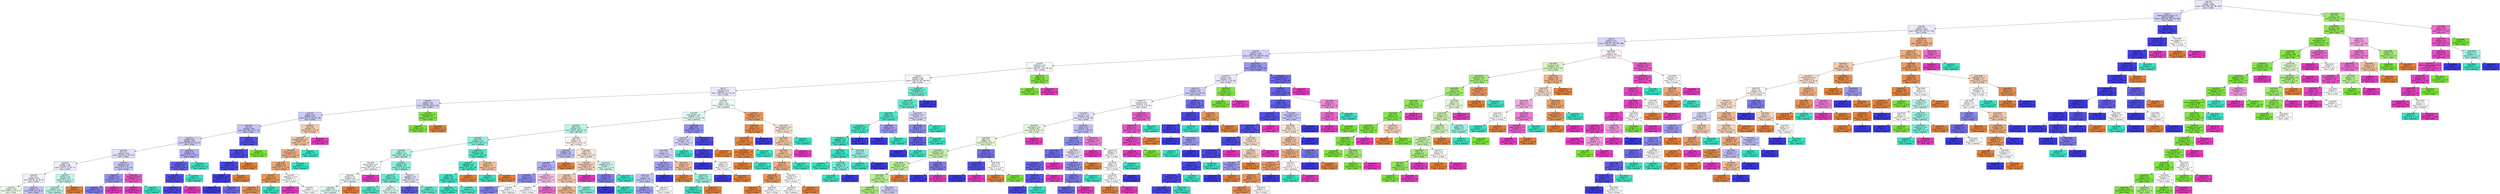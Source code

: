 digraph Tree {
node [shape=box, style="filled", color="black", fontname="helvetica"] ;
edge [fontname="helvetica"] ;
0 [label=<node &#35;0<br/>cumin &le; 0.5<br/>samples = 2298<br/>value = [412, 568, 290, 769, 259]<br/>class = korean>, fillcolor="#e8e8fc"] ;
1 [label=<node &#35;1<br/>roasted_sesame_seed &le; 0.5<br/>samples = 1868<br/>value = [408, 229, 285, 766, 180]<br/>class = korean>, fillcolor="#cfcef9"] ;
0 -> 1 [labeldistance=2.5, labelangle=45, headlabel="True"] ;
2 [label=<node &#35;2<br/>starch &le; 0.5<br/>samples = 1629<br/>value = [403, 229, 282, 537, 178]<br/>class = korean>, fillcolor="#eae9fc"] ;
1 -> 2 ;
3 [label=<node &#35;3<br/>cilantro &le; 0.5<br/>samples = 1414<br/>value = [254, 227, 267, 498, 168]<br/>class = korean>, fillcolor="#d8d7fa"] ;
2 -> 3 ;
4 [label=<node &#35;4<br/>cayenne &le; 0.5<br/>samples = 1256<br/>value = [221, 173, 259, 497, 106]<br/>class = korean>, fillcolor="#d0d0f9"] ;
3 -> 4 ;
5 [label=<node &#35;5<br/>cardamom &le; 0.5<br/>samples = 871<br/>value = [184, 121, 242, 268, 56]<br/>class = korean>, fillcolor="#f7f7fe"] ;
4 -> 5 ;
6 [label=<node &#35;6<br/>seaweed &le; 0.5<br/>samples = 839<br/>value = [184, 90, 242, 268, 55]<br/>class = korean>, fillcolor="#f7f6fe"] ;
5 -> 6 ;
7 [label=<node &#35;7<br/>soy_sauce &le; 0.5<br/>samples = 774<br/>value = [184, 90, 191, 254, 55]<br/>class = korean>, fillcolor="#eaeafc"] ;
6 -> 7 ;
8 [label=<node &#35;8<br/>yogurt &le; 0.5<br/>samples = 442<br/>value = [79, 90, 68, 167, 38]<br/>class = korean>, fillcolor="#d4d4f9"] ;
7 -> 8 ;
9 [label=<node &#35;9<br/>pepper &le; 0.5<br/>samples = 421<br/>value = [78, 70, 68, 167, 38]<br/>class = korean>, fillcolor="#ccccf8"] ;
8 -> 9 ;
10 [label=<node &#35;10<br/>nut &le; 0.5<br/>samples = 390<br/>value = [61, 69, 61, 167, 32]<br/>class = korean>, fillcolor="#c3c3f7"] ;
9 -> 10 ;
11 [label=<node &#35;11<br/>soybean &le; 0.5<br/>samples = 355<br/>value = [58, 68, 61, 136, 32]<br/>class = korean>, fillcolor="#d1d0f9"] ;
10 -> 11 ;
12 [label=<node &#35;12<br/>fish &le; 0.5<br/>samples = 308<br/>value = [58, 68, 44, 107, 31]<br/>class = korean>, fillcolor="#dfdffb"] ;
11 -> 12 ;
13 [label=<node &#35;13<br/>vinegar &le; 0.5<br/>samples = 266<br/>value = [56, 67, 41, 85, 17]<br/>class = korean>, fillcolor="#ededfd"] ;
12 -> 13 ;
14 [label=<node &#35;14<br/>rice &le; 0.5<br/>samples = 229<br/>value = [52, 63, 23, 76, 15]<br/>class = korean>, fillcolor="#f0effd"] ;
13 -> 14 ;
15 [label=<node &#35;15<br/>samples = 156<br/>value = [33, 53, 20, 41, 9]<br/>class = indian>, fillcolor="#f1fcea"] ;
14 -> 15 ;
16 [label=<node &#35;16<br/>samples = 73<br/>value = [19, 10, 3, 35, 6]<br/>class = korean>, fillcolor="#c5c4f7"] ;
14 -> 16 ;
17 [label=<node &#35;17<br/>chicken &le; 0.5<br/>samples = 37<br/>value = [4, 4, 18, 9, 2]<br/>class = japanese>, fillcolor="#bff7ec"] ;
13 -> 17 ;
18 [label=<node &#35;18<br/>samples = 34<br/>value = [1, 4, 18, 9, 2]<br/>class = japanese>, fillcolor="#b8f6ea"] ;
17 -> 18 ;
19 [label=<node &#35;19<br/>samples = 3<br/>value = [3, 0, 0, 0, 0]<br/>class = chinese>, fillcolor="#e58139"] ;
17 -> 19 ;
20 [label=<node &#35;20<br/>lime_juice &le; 0.5<br/>samples = 42<br/>value = [2, 1, 3, 22, 14]<br/>class = korean>, fillcolor="#c7c6f8"] ;
12 -> 20 ;
21 [label=<node &#35;21<br/>coriander &le; 0.5<br/>samples = 34<br/>value = [2, 1, 2, 22, 7]<br/>class = korean>, fillcolor="#9391f1"] ;
20 -> 21 ;
22 [label=<node &#35;22<br/>samples = 31<br/>value = [2, 1, 2, 22, 4]<br/>class = korean>, fillcolor="#7d7bee"] ;
21 -> 22 ;
23 [label=<node &#35;23<br/>samples = 3<br/>value = [0, 0, 0, 0, 3]<br/>class = thai>, fillcolor="#e539c0"] ;
21 -> 23 ;
24 [label=<node &#35;24<br/>orange_juice &le; 0.5<br/>samples = 8<br/>value = [0, 0, 1, 0, 7]<br/>class = thai>, fillcolor="#e955c9"] ;
20 -> 24 ;
25 [label=<node &#35;25<br/>samples = 7<br/>value = [0, 0, 0, 0, 7]<br/>class = thai>, fillcolor="#e539c0"] ;
24 -> 25 ;
26 [label=<node &#35;26<br/>samples = 1<br/>value = [0, 0, 1, 0, 0]<br/>class = japanese>, fillcolor="#39e5c5"] ;
24 -> 26 ;
27 [label=<node &#35;27<br/>barley &le; 0.5<br/>samples = 47<br/>value = [0, 0, 17, 29, 1]<br/>class = korean>, fillcolor="#b1b0f5"] ;
11 -> 27 ;
28 [label=<node &#35;28<br/>enokidake &le; 0.5<br/>samples = 35<br/>value = [0, 0, 5, 29, 1]<br/>class = korean>, fillcolor="#6361ea"] ;
27 -> 28 ;
29 [label=<node &#35;29<br/>bell_pepper &le; 0.5<br/>samples = 32<br/>value = [0, 0, 2, 29, 1]<br/>class = korean>, fillcolor="#504de8"] ;
28 -> 29 ;
30 [label=<node &#35;30<br/>samples = 31<br/>value = [0, 0, 2, 29, 0]<br/>class = korean>, fillcolor="#4947e7"] ;
29 -> 30 ;
31 [label=<node &#35;31<br/>samples = 1<br/>value = [0, 0, 0, 0, 1]<br/>class = thai>, fillcolor="#e539c0"] ;
29 -> 31 ;
32 [label=<node &#35;32<br/>samples = 3<br/>value = [0, 0, 3, 0, 0]<br/>class = japanese>, fillcolor="#39e5c5"] ;
28 -> 32 ;
33 [label=<node &#35;33<br/>samples = 12<br/>value = [0, 0, 12, 0, 0]<br/>class = japanese>, fillcolor="#39e5c5"] ;
27 -> 33 ;
34 [label=<node &#35;34<br/>rose &le; 0.5<br/>samples = 35<br/>value = [3, 1, 0, 31, 0]<br/>class = korean>, fillcolor="#5452e8"] ;
10 -> 34 ;
35 [label=<node &#35;35<br/>celery &le; 0.5<br/>samples = 34<br/>value = [3, 0, 0, 31, 0]<br/>class = korean>, fillcolor="#4f4ce8"] ;
34 -> 35 ;
36 [label=<node &#35;36<br/>shellfish &le; 0.5<br/>samples = 33<br/>value = [2, 0, 0, 31, 0]<br/>class = korean>, fillcolor="#4946e7"] ;
35 -> 36 ;
37 [label=<node &#35;37<br/>cane_molasses &le; 0.5<br/>samples = 32<br/>value = [1, 0, 0, 31, 0]<br/>class = korean>, fillcolor="#423fe6"] ;
36 -> 37 ;
38 [label=<node &#35;38<br/>samples = 27<br/>value = [0, 0, 0, 27, 0]<br/>class = korean>, fillcolor="#3c39e5"] ;
37 -> 38 ;
39 [label=<node &#35;39<br/>samples = 5<br/>value = [1, 0, 0, 4, 0]<br/>class = korean>, fillcolor="#6d6aec"] ;
37 -> 39 ;
40 [label=<node &#35;40<br/>samples = 1<br/>value = [1, 0, 0, 0, 0]<br/>class = chinese>, fillcolor="#e58139"] ;
36 -> 40 ;
41 [label=<node &#35;41<br/>samples = 1<br/>value = [1, 0, 0, 0, 0]<br/>class = chinese>, fillcolor="#e58139"] ;
35 -> 41 ;
42 [label=<node &#35;42<br/>samples = 1<br/>value = [0, 1, 0, 0, 0]<br/>class = indian>, fillcolor="#7be539"] ;
34 -> 42 ;
43 [label=<node &#35;43<br/>fish &le; 0.5<br/>samples = 31<br/>value = [17, 1, 7, 0, 6]<br/>class = chinese>, fillcolor="#f4caad"] ;
9 -> 43 ;
44 [label=<node &#35;44<br/>mandarin_peel &le; 0.5<br/>samples = 28<br/>value = [17, 1, 7, 0, 3]<br/>class = chinese>, fillcolor="#f3c3a1"] ;
43 -> 44 ;
45 [label=<node &#35;45<br/>lemon_juice &le; 0.5<br/>samples = 25<br/>value = [17, 1, 4, 0, 3]<br/>class = chinese>, fillcolor="#efb184"] ;
44 -> 45 ;
46 [label=<node &#35;46<br/>tomato &le; 0.5<br/>samples = 23<br/>value = [17, 1, 2, 0, 3]<br/>class = chinese>, fillcolor="#eda774"] ;
45 -> 46 ;
47 [label=<node &#35;47<br/>pork &le; 0.5<br/>samples = 20<br/>value = [17, 0, 1, 0, 2]<br/>class = chinese>, fillcolor="#e9965a"] ;
46 -> 47 ;
48 [label=<node &#35;48<br/>samples = 19<br/>value = [17, 0, 0, 0, 2]<br/>class = chinese>, fillcolor="#e89050"] ;
47 -> 48 ;
49 [label=<node &#35;49<br/>samples = 1<br/>value = [0, 0, 1, 0, 0]<br/>class = japanese>, fillcolor="#39e5c5"] ;
47 -> 49 ;
50 [label=<node &#35;50<br/>vegetable_oil &le; 0.5<br/>samples = 3<br/>value = [0, 1, 1, 0, 1]<br/>class = indian>, fillcolor="#ffffff"] ;
46 -> 50 ;
51 [label=<node &#35;51<br/>samples = 1<br/>value = [0, 0, 0, 0, 1]<br/>class = thai>, fillcolor="#e539c0"] ;
50 -> 51 ;
52 [label=<node &#35;52<br/>samples = 2<br/>value = [0, 1, 1, 0, 0]<br/>class = indian>, fillcolor="#ffffff"] ;
50 -> 52 ;
53 [label=<node &#35;53<br/>samples = 2<br/>value = [0, 0, 2, 0, 0]<br/>class = japanese>, fillcolor="#39e5c5"] ;
45 -> 53 ;
54 [label=<node &#35;54<br/>samples = 3<br/>value = [0, 0, 3, 0, 0]<br/>class = japanese>, fillcolor="#39e5c5"] ;
44 -> 54 ;
55 [label=<node &#35;55<br/>samples = 3<br/>value = [0, 0, 0, 0, 3]<br/>class = thai>, fillcolor="#e539c0"] ;
43 -> 55 ;
56 [label=<node &#35;56<br/>sesame_seed &le; 0.5<br/>samples = 21<br/>value = [1, 20, 0, 0, 0]<br/>class = indian>, fillcolor="#82e643"] ;
8 -> 56 ;
57 [label=<node &#35;57<br/>samples = 20<br/>value = [0, 20, 0, 0, 0]<br/>class = indian>, fillcolor="#7be539"] ;
56 -> 57 ;
58 [label=<node &#35;58<br/>samples = 1<br/>value = [1, 0, 0, 0, 0]<br/>class = chinese>, fillcolor="#e58139"] ;
56 -> 58 ;
59 [label=<node &#35;59<br/>pork &le; 0.5<br/>samples = 332<br/>value = [105, 0, 123, 87, 17]<br/>class = japanese>, fillcolor="#effdfa"] ;
7 -> 59 ;
60 [label=<node &#35;60<br/>black_pepper &le; 0.5<br/>samples = 278<br/>value = [61, 0, 116, 85, 16]<br/>class = japanese>, fillcolor="#dffbf6"] ;
59 -> 60 ;
61 [label=<node &#35;61<br/>garlic &le; 0.5<br/>samples = 217<br/>value = [49, 0, 108, 45, 15]<br/>class = japanese>, fillcolor="#b9f6eb"] ;
60 -> 61 ;
62 [label=<node &#35;62<br/>wine &le; 0.5<br/>samples = 139<br/>value = [23, 0, 90, 24, 2]<br/>class = japanese>, fillcolor="#8df0de"] ;
61 -> 62 ;
63 [label=<node &#35;63<br/>sake &le; 0.5<br/>samples = 101<br/>value = [19, 0, 56, 24, 2]<br/>class = japanese>, fillcolor="#adf4e7"] ;
62 -> 63 ;
64 [label=<node &#35;64<br/>peanut_butter &le; 0.5<br/>samples = 50<br/>value = [18, 0, 20, 10, 2]<br/>class = japanese>, fillcolor="#f3fdfb"] ;
63 -> 64 ;
65 [label=<node &#35;65<br/>broccoli &le; 0.5<br/>samples = 48<br/>value = [18, 0, 20, 10, 0]<br/>class = japanese>, fillcolor="#f2fdfb"] ;
64 -> 65 ;
66 [label=<node &#35;66<br/>samples = 45<br/>value = [15, 0, 20, 10, 0]<br/>class = japanese>, fillcolor="#defbf5"] ;
65 -> 66 ;
67 [label=<node &#35;67<br/>samples = 3<br/>value = [3, 0, 0, 0, 0]<br/>class = chinese>, fillcolor="#e58139"] ;
65 -> 67 ;
68 [label=<node &#35;68<br/>samples = 2<br/>value = [0, 0, 0, 0, 2]<br/>class = thai>, fillcolor="#e539c0"] ;
64 -> 68 ;
69 [label=<node &#35;69<br/>soybean &le; 0.5<br/>samples = 51<br/>value = [1, 0, 36, 14, 0]<br/>class = japanese>, fillcolor="#89f0dd"] ;
63 -> 69 ;
70 [label=<node &#35;70<br/>chicken &le; 0.5<br/>samples = 38<br/>value = [1, 0, 30, 7, 0]<br/>class = japanese>, fillcolor="#6cecd4"] ;
69 -> 70 ;
71 [label=<node &#35;71<br/>samples = 28<br/>value = [0, 0, 25, 3, 0]<br/>class = japanese>, fillcolor="#51e8cc"] ;
70 -> 71 ;
72 [label=<node &#35;72<br/>samples = 10<br/>value = [1, 0, 5, 4, 0]<br/>class = japanese>, fillcolor="#defbf5"] ;
70 -> 72 ;
73 [label=<node &#35;73<br/>vegetable &le; 0.5<br/>samples = 13<br/>value = [0, 0, 6, 7, 0]<br/>class = korean>, fillcolor="#e3e3fb"] ;
69 -> 73 ;
74 [label=<node &#35;74<br/>samples = 7<br/>value = [0, 0, 1, 6, 0]<br/>class = korean>, fillcolor="#5d5ae9"] ;
73 -> 74 ;
75 [label=<node &#35;75<br/>samples = 6<br/>value = [0, 0, 5, 1, 0]<br/>class = japanese>, fillcolor="#61ead1"] ;
73 -> 75 ;
76 [label=<node &#35;76<br/>peanut_oil &le; 0.5<br/>samples = 38<br/>value = [4, 0, 34, 0, 0]<br/>class = japanese>, fillcolor="#50e8cc"] ;
62 -> 76 ;
77 [label=<node &#35;77<br/>vegetable &le; 0.5<br/>samples = 35<br/>value = [2, 0, 33, 0, 0]<br/>class = japanese>, fillcolor="#45e7c9"] ;
76 -> 77 ;
78 [label=<node &#35;78<br/>ginger &le; 0.5<br/>samples = 34<br/>value = [1, 0, 33, 0, 0]<br/>class = japanese>, fillcolor="#3fe6c7"] ;
77 -> 78 ;
79 [label=<node &#35;79<br/>samples = 25<br/>value = [0, 0, 25, 0, 0]<br/>class = japanese>, fillcolor="#39e5c5"] ;
78 -> 79 ;
80 [label=<node &#35;80<br/>samples = 9<br/>value = [1, 0, 8, 0, 0]<br/>class = japanese>, fillcolor="#52e8cc"] ;
78 -> 80 ;
81 [label=<node &#35;81<br/>samples = 1<br/>value = [1, 0, 0, 0, 0]<br/>class = chinese>, fillcolor="#e58139"] ;
77 -> 81 ;
82 [label=<node &#35;82<br/>ginger &le; 0.5<br/>samples = 3<br/>value = [2, 0, 1, 0, 0]<br/>class = chinese>, fillcolor="#f2c09c"] ;
76 -> 82 ;
83 [label=<node &#35;83<br/>samples = 1<br/>value = [0, 0, 1, 0, 0]<br/>class = japanese>, fillcolor="#39e5c5"] ;
82 -> 83 ;
84 [label=<node &#35;84<br/>samples = 2<br/>value = [2, 0, 0, 0, 0]<br/>class = chinese>, fillcolor="#e58139"] ;
82 -> 84 ;
85 [label=<node &#35;85<br/>ginger &le; 0.5<br/>samples = 78<br/>value = [26, 0, 18, 21, 13]<br/>class = chinese>, fillcolor="#fdf4ee"] ;
61 -> 85 ;
86 [label=<node &#35;86<br/>cabbage &le; 0.5<br/>samples = 36<br/>value = [8, 0, 6, 17, 5]<br/>class = korean>, fillcolor="#c0bff7"] ;
85 -> 86 ;
87 [label=<node &#35;87<br/>rice &le; 0.5<br/>samples = 33<br/>value = [5, 0, 6, 17, 5]<br/>class = korean>, fillcolor="#b0aef4"] ;
86 -> 87 ;
88 [label=<node &#35;88<br/>honey &le; 0.5<br/>samples = 25<br/>value = [4, 0, 4, 16, 1]<br/>class = korean>, fillcolor="#908ef0"] ;
87 -> 88 ;
89 [label=<node &#35;89<br/>samples = 23<br/>value = [4, 0, 3, 16, 0]<br/>class = korean>, fillcolor="#8482ef"] ;
88 -> 89 ;
90 [label=<node &#35;90<br/>samples = 2<br/>value = [0, 0, 1, 0, 1]<br/>class = japanese>, fillcolor="#ffffff"] ;
88 -> 90 ;
91 [label=<node &#35;91<br/>vegetable_oil &le; 0.5<br/>samples = 8<br/>value = [1, 0, 2, 1, 4]<br/>class = thai>, fillcolor="#f6bdea"] ;
87 -> 91 ;
92 [label=<node &#35;92<br/>samples = 3<br/>value = [1, 0, 1, 1, 0]<br/>class = chinese>, fillcolor="#ffffff"] ;
91 -> 92 ;
93 [label=<node &#35;93<br/>samples = 5<br/>value = [0, 0, 1, 0, 4]<br/>class = thai>, fillcolor="#ec6ad0"] ;
91 -> 93 ;
94 [label=<node &#35;94<br/>samples = 3<br/>value = [3, 0, 0, 0, 0]<br/>class = chinese>, fillcolor="#e58139"] ;
86 -> 94 ;
95 [label=<node &#35;95<br/>beef &le; 0.5<br/>samples = 42<br/>value = [18, 0, 12, 4, 8]<br/>class = chinese>, fillcolor="#fae6d7"] ;
85 -> 95 ;
96 [label=<node &#35;96<br/>peanut_butter &le; 0.5<br/>samples = 35<br/>value = [18, 0, 8, 1, 8]<br/>class = chinese>, fillcolor="#f5d0b6"] ;
95 -> 96 ;
97 [label=<node &#35;97<br/>sake &le; 0.5<br/>samples = 32<br/>value = [18, 0, 8, 1, 5]<br/>class = chinese>, fillcolor="#f4caac"] ;
96 -> 97 ;
98 [label=<node &#35;98<br/>samples = 26<br/>value = [17, 0, 4, 0, 5]<br/>class = chinese>, fillcolor="#f0b78e"] ;
97 -> 98 ;
99 [label=<node &#35;99<br/>samples = 6<br/>value = [1, 0, 4, 1, 0]<br/>class = japanese>, fillcolor="#88efdc"] ;
97 -> 99 ;
100 [label=<node &#35;100<br/>samples = 3<br/>value = [0, 0, 0, 0, 3]<br/>class = thai>, fillcolor="#e539c0"] ;
96 -> 100 ;
101 [label=<node &#35;101<br/>vegetable_oil &le; 0.5<br/>samples = 7<br/>value = [0, 0, 4, 3, 0]<br/>class = japanese>, fillcolor="#cef8f0"] ;
95 -> 101 ;
102 [label=<node &#35;102<br/>shrimp &le; 0.5<br/>samples = 4<br/>value = [0, 0, 1, 3, 0]<br/>class = korean>, fillcolor="#7d7bee"] ;
101 -> 102 ;
103 [label=<node &#35;103<br/>samples = 3<br/>value = [0, 0, 0, 3, 0]<br/>class = korean>, fillcolor="#3c39e5"] ;
102 -> 103 ;
104 [label=<node &#35;104<br/>samples = 1<br/>value = [0, 0, 1, 0, 0]<br/>class = japanese>, fillcolor="#39e5c5"] ;
102 -> 104 ;
105 [label=<node &#35;105<br/>samples = 3<br/>value = [0, 0, 3, 0, 0]<br/>class = japanese>, fillcolor="#39e5c5"] ;
101 -> 105 ;
106 [label=<node &#35;106<br/>beef &le; 0.5<br/>samples = 61<br/>value = [12, 0, 8, 40, 1]<br/>class = korean>, fillcolor="#908ef0"] ;
60 -> 106 ;
107 [label=<node &#35;107<br/>katsuobushi &le; 0.5<br/>samples = 34<br/>value = [10, 0, 8, 15, 1]<br/>class = korean>, fillcolor="#d6d6fa"] ;
106 -> 107 ;
108 [label=<node &#35;108<br/>wine &le; 0.5<br/>samples = 31<br/>value = [10, 0, 5, 15, 1]<br/>class = korean>, fillcolor="#d1d0f9"] ;
107 -> 108 ;
109 [label=<node &#35;109<br/>sesame_oil &le; 0.5<br/>samples = 25<br/>value = [6, 0, 3, 15, 1]<br/>class = korean>, fillcolor="#a3a1f3"] ;
108 -> 109 ;
110 [label=<node &#35;110<br/>rice &le; 0.5<br/>samples = 20<br/>value = [6, 0, 3, 10, 1]<br/>class = korean>, fillcolor="#c7c6f8"] ;
109 -> 110 ;
111 [label=<node &#35;111<br/>samples = 14<br/>value = [4, 0, 1, 9, 0]<br/>class = korean>, fillcolor="#9d9cf2"] ;
110 -> 111 ;
112 [label=<node &#35;112<br/>samples = 6<br/>value = [2, 0, 2, 1, 1]<br/>class = chinese>, fillcolor="#ffffff"] ;
110 -> 112 ;
113 [label=<node &#35;113<br/>samples = 5<br/>value = [0, 0, 0, 5, 0]<br/>class = korean>, fillcolor="#3c39e5"] ;
109 -> 113 ;
114 [label=<node &#35;114<br/>vinegar &le; 0.5<br/>samples = 6<br/>value = [4, 0, 2, 0, 0]<br/>class = chinese>, fillcolor="#f2c09c"] ;
108 -> 114 ;
115 [label=<node &#35;115<br/>samples = 3<br/>value = [3, 0, 0, 0, 0]<br/>class = chinese>, fillcolor="#e58139"] ;
114 -> 115 ;
116 [label=<node &#35;116<br/>chicken &le; 0.5<br/>samples = 3<br/>value = [1, 0, 2, 0, 0]<br/>class = japanese>, fillcolor="#9cf2e2"] ;
114 -> 116 ;
117 [label=<node &#35;117<br/>samples = 2<br/>value = [0, 0, 2, 0, 0]<br/>class = japanese>, fillcolor="#39e5c5"] ;
116 -> 117 ;
118 [label=<node &#35;118<br/>samples = 1<br/>value = [1, 0, 0, 0, 0]<br/>class = chinese>, fillcolor="#e58139"] ;
116 -> 118 ;
119 [label=<node &#35;119<br/>samples = 3<br/>value = [0, 0, 3, 0, 0]<br/>class = japanese>, fillcolor="#39e5c5"] ;
107 -> 119 ;
120 [label=<node &#35;120<br/>leek &le; 0.5<br/>samples = 27<br/>value = [2, 0, 0, 25, 0]<br/>class = korean>, fillcolor="#4c49e7"] ;
106 -> 120 ;
121 [label=<node &#35;121<br/>kelp &le; 0.5<br/>samples = 26<br/>value = [1, 0, 0, 25, 0]<br/>class = korean>, fillcolor="#4441e6"] ;
120 -> 121 ;
122 [label=<node &#35;122<br/>samples = 24<br/>value = [0, 0, 0, 24, 0]<br/>class = korean>, fillcolor="#3c39e5"] ;
121 -> 122 ;
123 [label=<node &#35;123<br/>soybean &le; 0.5<br/>samples = 2<br/>value = [1, 0, 0, 1, 0]<br/>class = chinese>, fillcolor="#ffffff"] ;
121 -> 123 ;
124 [label=<node &#35;124<br/>samples = 1<br/>value = [0, 0, 0, 1, 0]<br/>class = korean>, fillcolor="#3c39e5"] ;
123 -> 124 ;
125 [label=<node &#35;125<br/>samples = 1<br/>value = [1, 0, 0, 0, 0]<br/>class = chinese>, fillcolor="#e58139"] ;
123 -> 125 ;
126 [label=<node &#35;126<br/>samples = 1<br/>value = [1, 0, 0, 0, 0]<br/>class = chinese>, fillcolor="#e58139"] ;
120 -> 126 ;
127 [label=<node &#35;127<br/>vegetable_oil &le; 0.5<br/>samples = 54<br/>value = [44, 0, 7, 2, 1]<br/>class = chinese>, fillcolor="#eb9c63"] ;
59 -> 127 ;
128 [label=<node &#35;128<br/>yeast &le; 0.5<br/>samples = 40<br/>value = [37, 0, 2, 1, 0]<br/>class = chinese>, fillcolor="#e78b49"] ;
127 -> 128 ;
129 [label=<node &#35;129<br/>clam &le; 0.5<br/>samples = 39<br/>value = [37, 0, 2, 0, 0]<br/>class = chinese>, fillcolor="#e68844"] ;
128 -> 129 ;
130 [label=<node &#35;130<br/>green_bell_pepper &le; 0.5<br/>samples = 38<br/>value = [37, 0, 1, 0, 0]<br/>class = chinese>, fillcolor="#e6843e"] ;
129 -> 130 ;
131 [label=<node &#35;131<br/>samples = 37<br/>value = [37, 0, 0, 0, 0]<br/>class = chinese>, fillcolor="#e58139"] ;
130 -> 131 ;
132 [label=<node &#35;132<br/>samples = 1<br/>value = [0, 0, 1, 0, 0]<br/>class = japanese>, fillcolor="#39e5c5"] ;
130 -> 132 ;
133 [label=<node &#35;133<br/>samples = 1<br/>value = [0, 0, 1, 0, 0]<br/>class = japanese>, fillcolor="#39e5c5"] ;
129 -> 133 ;
134 [label=<node &#35;134<br/>samples = 1<br/>value = [0, 0, 0, 1, 0]<br/>class = korean>, fillcolor="#3c39e5"] ;
128 -> 134 ;
135 [label=<node &#35;135<br/>cane_molasses &le; 0.5<br/>samples = 14<br/>value = [7, 0, 5, 1, 1]<br/>class = chinese>, fillcolor="#f9e3d3"] ;
127 -> 135 ;
136 [label=<node &#35;136<br/>fish &le; 0.5<br/>samples = 12<br/>value = [7, 0, 3, 1, 1]<br/>class = chinese>, fillcolor="#f3c7a7"] ;
135 -> 136 ;
137 [label=<node &#35;137<br/>nira &le; 0.5<br/>samples = 11<br/>value = [7, 0, 3, 1, 0]<br/>class = chinese>, fillcolor="#f2c09c"] ;
136 -> 137 ;
138 [label=<node &#35;138<br/>sake &le; 0.5<br/>samples = 10<br/>value = [7, 0, 2, 1, 0]<br/>class = chinese>, fillcolor="#efb083"] ;
137 -> 138 ;
139 [label=<node &#35;139<br/>cabbage &le; 0.5<br/>samples = 7<br/>value = [6, 0, 1, 0, 0]<br/>class = chinese>, fillcolor="#e9965a"] ;
138 -> 139 ;
140 [label=<node &#35;140<br/>samples = 5<br/>value = [5, 0, 0, 0, 0]<br/>class = chinese>, fillcolor="#e58139"] ;
139 -> 140 ;
141 [label=<node &#35;141<br/>samples = 2<br/>value = [1, 0, 1, 0, 0]<br/>class = chinese>, fillcolor="#ffffff"] ;
139 -> 141 ;
142 [label=<node &#35;142<br/>cucumber &le; 0.5<br/>samples = 3<br/>value = [1, 0, 1, 1, 0]<br/>class = chinese>, fillcolor="#ffffff"] ;
138 -> 142 ;
143 [label=<node &#35;143<br/>samples = 2<br/>value = [0, 0, 1, 1, 0]<br/>class = japanese>, fillcolor="#ffffff"] ;
142 -> 143 ;
144 [label=<node &#35;144<br/>samples = 1<br/>value = [1, 0, 0, 0, 0]<br/>class = chinese>, fillcolor="#e58139"] ;
142 -> 144 ;
145 [label=<node &#35;145<br/>samples = 1<br/>value = [0, 0, 1, 0, 0]<br/>class = japanese>, fillcolor="#39e5c5"] ;
137 -> 145 ;
146 [label=<node &#35;146<br/>samples = 1<br/>value = [0, 0, 0, 0, 1]<br/>class = thai>, fillcolor="#e539c0"] ;
136 -> 146 ;
147 [label=<node &#35;147<br/>samples = 2<br/>value = [0, 0, 2, 0, 0]<br/>class = japanese>, fillcolor="#39e5c5"] ;
135 -> 147 ;
148 [label=<node &#35;148<br/>black_pepper &le; 0.5<br/>samples = 65<br/>value = [0, 0, 51, 14, 0]<br/>class = japanese>, fillcolor="#6fecd5"] ;
6 -> 148 ;
149 [label=<node &#35;149<br/>sesame_oil &le; 0.5<br/>samples = 61<br/>value = [0, 0, 51, 10, 0]<br/>class = japanese>, fillcolor="#60ead0"] ;
148 -> 149 ;
150 [label=<node &#35;150<br/>wheat &le; 0.5<br/>samples = 52<br/>value = [0, 0, 47, 5, 0]<br/>class = japanese>, fillcolor="#4ee8cb"] ;
149 -> 150 ;
151 [label=<node &#35;151<br/>black_bean &le; 0.5<br/>samples = 49<br/>value = [0, 0, 46, 3, 0]<br/>class = japanese>, fillcolor="#46e7c9"] ;
150 -> 151 ;
152 [label=<node &#35;152<br/>vegetable &le; 0.5<br/>samples = 48<br/>value = [0, 0, 46, 2, 0]<br/>class = japanese>, fillcolor="#42e6c8"] ;
151 -> 152 ;
153 [label=<node &#35;153<br/>kelp &le; 0.5<br/>samples = 45<br/>value = [0, 0, 44, 1, 0]<br/>class = japanese>, fillcolor="#3de6c6"] ;
152 -> 153 ;
154 [label=<node &#35;154<br/>samples = 41<br/>value = [0, 0, 41, 0, 0]<br/>class = japanese>, fillcolor="#39e5c5"] ;
153 -> 154 ;
155 [label=<node &#35;155<br/>soybean &le; 0.5<br/>samples = 4<br/>value = [0, 0, 3, 1, 0]<br/>class = japanese>, fillcolor="#7beed8"] ;
153 -> 155 ;
156 [label=<node &#35;156<br/>samples = 3<br/>value = [0, 0, 3, 0, 0]<br/>class = japanese>, fillcolor="#39e5c5"] ;
155 -> 156 ;
157 [label=<node &#35;157<br/>samples = 1<br/>value = [0, 0, 0, 1, 0]<br/>class = korean>, fillcolor="#3c39e5"] ;
155 -> 157 ;
158 [label=<node &#35;158<br/>tuna &le; 0.5<br/>samples = 3<br/>value = [0, 0, 2, 1, 0]<br/>class = japanese>, fillcolor="#9cf2e2"] ;
152 -> 158 ;
159 [label=<node &#35;159<br/>samples = 2<br/>value = [0, 0, 2, 0, 0]<br/>class = japanese>, fillcolor="#39e5c5"] ;
158 -> 159 ;
160 [label=<node &#35;160<br/>samples = 1<br/>value = [0, 0, 0, 1, 0]<br/>class = korean>, fillcolor="#3c39e5"] ;
158 -> 160 ;
161 [label=<node &#35;161<br/>samples = 1<br/>value = [0, 0, 0, 1, 0]<br/>class = korean>, fillcolor="#3c39e5"] ;
151 -> 161 ;
162 [label=<node &#35;162<br/>scallion &le; 0.5<br/>samples = 3<br/>value = [0, 0, 1, 2, 0]<br/>class = korean>, fillcolor="#9e9cf2"] ;
150 -> 162 ;
163 [label=<node &#35;163<br/>samples = 2<br/>value = [0, 0, 0, 2, 0]<br/>class = korean>, fillcolor="#3c39e5"] ;
162 -> 163 ;
164 [label=<node &#35;164<br/>samples = 1<br/>value = [0, 0, 1, 0, 0]<br/>class = japanese>, fillcolor="#39e5c5"] ;
162 -> 164 ;
165 [label=<node &#35;165<br/>katsuobushi &le; 0.5<br/>samples = 9<br/>value = [0, 0, 4, 5, 0]<br/>class = korean>, fillcolor="#d8d7fa"] ;
149 -> 165 ;
166 [label=<node &#35;166<br/>lettuce &le; 0.5<br/>samples = 7<br/>value = [0, 0, 2, 5, 0]<br/>class = korean>, fillcolor="#8a88ef"] ;
165 -> 166 ;
167 [label=<node &#35;167<br/>scallion &le; 0.5<br/>samples = 6<br/>value = [0, 0, 1, 5, 0]<br/>class = korean>, fillcolor="#6361ea"] ;
166 -> 167 ;
168 [label=<node &#35;168<br/>samples = 5<br/>value = [0, 0, 0, 5, 0]<br/>class = korean>, fillcolor="#3c39e5"] ;
167 -> 168 ;
169 [label=<node &#35;169<br/>samples = 1<br/>value = [0, 0, 1, 0, 0]<br/>class = japanese>, fillcolor="#39e5c5"] ;
167 -> 169 ;
170 [label=<node &#35;170<br/>samples = 1<br/>value = [0, 0, 1, 0, 0]<br/>class = japanese>, fillcolor="#39e5c5"] ;
166 -> 170 ;
171 [label=<node &#35;171<br/>samples = 2<br/>value = [0, 0, 2, 0, 0]<br/>class = japanese>, fillcolor="#39e5c5"] ;
165 -> 171 ;
172 [label=<node &#35;172<br/>samples = 4<br/>value = [0, 0, 0, 4, 0]<br/>class = korean>, fillcolor="#3c39e5"] ;
148 -> 172 ;
173 [label=<node &#35;173<br/>coffee &le; 0.5<br/>samples = 32<br/>value = [0, 31, 0, 0, 1]<br/>class = indian>, fillcolor="#7fe63f"] ;
5 -> 173 ;
174 [label=<node &#35;174<br/>samples = 31<br/>value = [0, 31, 0, 0, 0]<br/>class = indian>, fillcolor="#7be539"] ;
173 -> 174 ;
175 [label=<node &#35;175<br/>samples = 1<br/>value = [0, 0, 0, 0, 1]<br/>class = thai>, fillcolor="#e539c0"] ;
173 -> 175 ;
176 [label=<node &#35;176<br/>scallion &le; 0.5<br/>samples = 385<br/>value = [37, 52, 17, 229, 50]<br/>class = korean>, fillcolor="#9796f1"] ;
4 -> 176 ;
177 [label=<node &#35;177<br/>turmeric &le; 0.5<br/>samples = 176<br/>value = [15, 51, 9, 65, 36]<br/>class = korean>, fillcolor="#e9e9fc"] ;
176 -> 177 ;
178 [label=<node &#35;178<br/>soybean &le; 0.5<br/>samples = 153<br/>value = [15, 29, 9, 65, 35]<br/>class = korean>, fillcolor="#cdcdf8"] ;
177 -> 178 ;
179 [label=<node &#35;179<br/>lime_juice &le; 0.5<br/>samples = 120<br/>value = [10, 29, 7, 39, 35]<br/>class = korean>, fillcolor="#f6f6fe"] ;
178 -> 179 ;
180 [label=<node &#35;180<br/>soy_sauce &le; 0.5<br/>samples = 104<br/>value = [9, 28, 6, 39, 22]<br/>class = korean>, fillcolor="#e3e2fb"] ;
179 -> 180 ;
181 [label=<node &#35;181<br/>lemongrass &le; 0.5<br/>samples = 66<br/>value = [4, 28, 2, 20, 12]<br/>class = indian>, fillcolor="#e8fadd"] ;
180 -> 181 ;
182 [label=<node &#35;182<br/>egg &le; 0.5<br/>samples = 61<br/>value = [4, 28, 2, 20, 7]<br/>class = indian>, fillcolor="#e5fad8"] ;
181 -> 182 ;
183 [label=<node &#35;183<br/>sesame_oil &le; 0.5<br/>samples = 49<br/>value = [3, 27, 2, 11, 6]<br/>class = indian>, fillcolor="#c7f4ac"] ;
182 -> 183 ;
184 [label=<node &#35;184<br/>peanut_oil &le; 0.5<br/>samples = 45<br/>value = [3, 27, 2, 8, 5]<br/>class = indian>, fillcolor="#bbf299"] ;
183 -> 184 ;
185 [label=<node &#35;185<br/>fish &le; 0.5<br/>samples = 43<br/>value = [1, 27, 2, 8, 5]<br/>class = indian>, fillcolor="#b7f194"] ;
184 -> 185 ;
186 [label=<node &#35;186<br/>samples = 37<br/>value = [1, 26, 2, 5, 3]<br/>class = indian>, fillcolor="#a8ee7d"] ;
185 -> 186 ;
187 [label=<node &#35;187<br/>samples = 6<br/>value = [0, 1, 0, 3, 2]<br/>class = korean>, fillcolor="#cecef8"] ;
185 -> 187 ;
188 [label=<node &#35;188<br/>samples = 2<br/>value = [2, 0, 0, 0, 0]<br/>class = chinese>, fillcolor="#e58139"] ;
184 -> 188 ;
189 [label=<node &#35;189<br/>ginger &le; 0.5<br/>samples = 4<br/>value = [0, 0, 0, 3, 1]<br/>class = korean>, fillcolor="#7d7bee"] ;
183 -> 189 ;
190 [label=<node &#35;190<br/>samples = 3<br/>value = [0, 0, 0, 3, 0]<br/>class = korean>, fillcolor="#3c39e5"] ;
189 -> 190 ;
191 [label=<node &#35;191<br/>samples = 1<br/>value = [0, 0, 0, 0, 1]<br/>class = thai>, fillcolor="#e539c0"] ;
189 -> 191 ;
192 [label=<node &#35;192<br/>corn &le; 0.5<br/>samples = 12<br/>value = [1, 1, 0, 9, 1]<br/>class = korean>, fillcolor="#716fec"] ;
182 -> 192 ;
193 [label=<node &#35;193<br/>mustard &le; 0.5<br/>samples = 10<br/>value = [0, 0, 0, 9, 1]<br/>class = korean>, fillcolor="#524fe8"] ;
192 -> 193 ;
194 [label=<node &#35;194<br/>samples = 9<br/>value = [0, 0, 0, 9, 0]<br/>class = korean>, fillcolor="#3c39e5"] ;
193 -> 194 ;
195 [label=<node &#35;195<br/>samples = 1<br/>value = [0, 0, 0, 0, 1]<br/>class = thai>, fillcolor="#e539c0"] ;
193 -> 195 ;
196 [label=<node &#35;196<br/>sherry &le; 0.5<br/>samples = 2<br/>value = [1, 1, 0, 0, 0]<br/>class = chinese>, fillcolor="#ffffff"] ;
192 -> 196 ;
197 [label=<node &#35;197<br/>samples = 1<br/>value = [1, 0, 0, 0, 0]<br/>class = chinese>, fillcolor="#e58139"] ;
196 -> 197 ;
198 [label=<node &#35;198<br/>samples = 1<br/>value = [0, 1, 0, 0, 0]<br/>class = indian>, fillcolor="#7be539"] ;
196 -> 198 ;
199 [label=<node &#35;199<br/>samples = 5<br/>value = [0, 0, 0, 0, 5]<br/>class = thai>, fillcolor="#e539c0"] ;
181 -> 199 ;
200 [label=<node &#35;200<br/>chicken &le; 0.5<br/>samples = 38<br/>value = [5, 0, 4, 19, 10]<br/>class = korean>, fillcolor="#c0bff7"] ;
180 -> 200 ;
201 [label=<node &#35;201<br/>garlic &le; 0.5<br/>samples = 28<br/>value = [4, 0, 3, 18, 3]<br/>class = korean>, fillcolor="#8d8cf0"] ;
200 -> 201 ;
202 [label=<node &#35;202<br/>peanut &le; 0.5<br/>samples = 17<br/>value = [0, 0, 2, 13, 2]<br/>class = korean>, fillcolor="#706eec"] ;
201 -> 202 ;
203 [label=<node &#35;203<br/>peanut_butter &le; 0.5<br/>samples = 16<br/>value = [0, 0, 2, 13, 1]<br/>class = korean>, fillcolor="#6663eb"] ;
202 -> 203 ;
204 [label=<node &#35;204<br/>ham &le; 0.5<br/>samples = 15<br/>value = [0, 0, 2, 13, 0]<br/>class = korean>, fillcolor="#5a57e9"] ;
203 -> 204 ;
205 [label=<node &#35;205<br/>samples = 14<br/>value = [0, 0, 1, 13, 0]<br/>class = korean>, fillcolor="#4b48e7"] ;
204 -> 205 ;
206 [label=<node &#35;206<br/>samples = 1<br/>value = [0, 0, 1, 0, 0]<br/>class = japanese>, fillcolor="#39e5c5"] ;
204 -> 206 ;
207 [label=<node &#35;207<br/>samples = 1<br/>value = [0, 0, 0, 0, 1]<br/>class = thai>, fillcolor="#e539c0"] ;
203 -> 207 ;
208 [label=<node &#35;208<br/>samples = 1<br/>value = [0, 0, 0, 0, 1]<br/>class = thai>, fillcolor="#e539c0"] ;
202 -> 208 ;
209 [label=<node &#35;209<br/>vegetable_oil &le; 0.5<br/>samples = 11<br/>value = [4, 0, 1, 5, 1]<br/>class = korean>, fillcolor="#e3e3fb"] ;
201 -> 209 ;
210 [label=<node &#35;210<br/>katsuobushi &le; 0.5<br/>samples = 8<br/>value = [1, 0, 1, 5, 1]<br/>class = korean>, fillcolor="#908ef0"] ;
209 -> 210 ;
211 [label=<node &#35;211<br/>vinegar &le; 0.5<br/>samples = 7<br/>value = [1, 0, 0, 5, 1]<br/>class = korean>, fillcolor="#7d7bee"] ;
210 -> 211 ;
212 [label=<node &#35;212<br/>samples = 6<br/>value = [1, 0, 0, 5, 0]<br/>class = korean>, fillcolor="#6361ea"] ;
211 -> 212 ;
213 [label=<node &#35;213<br/>samples = 1<br/>value = [0, 0, 0, 0, 1]<br/>class = thai>, fillcolor="#e539c0"] ;
211 -> 213 ;
214 [label=<node &#35;214<br/>samples = 1<br/>value = [0, 0, 1, 0, 0]<br/>class = japanese>, fillcolor="#39e5c5"] ;
210 -> 214 ;
215 [label=<node &#35;215<br/>samples = 3<br/>value = [3, 0, 0, 0, 0]<br/>class = chinese>, fillcolor="#e58139"] ;
209 -> 215 ;
216 [label=<node &#35;216<br/>sesame_oil &le; 0.5<br/>samples = 10<br/>value = [1, 0, 1, 1, 7]<br/>class = thai>, fillcolor="#ee7bd5"] ;
200 -> 216 ;
217 [label=<node &#35;217<br/>samples = 6<br/>value = [0, 0, 0, 0, 6]<br/>class = thai>, fillcolor="#e539c0"] ;
216 -> 217 ;
218 [label=<node &#35;218<br/>cabbage &le; 0.5<br/>samples = 4<br/>value = [1, 0, 1, 1, 1]<br/>class = chinese>, fillcolor="#ffffff"] ;
216 -> 218 ;
219 [label=<node &#35;219<br/>vinegar &le; 0.5<br/>samples = 3<br/>value = [1, 0, 0, 1, 1]<br/>class = chinese>, fillcolor="#ffffff"] ;
218 -> 219 ;
220 [label=<node &#35;220<br/>oyster &le; 0.5<br/>samples = 2<br/>value = [1, 0, 0, 0, 1]<br/>class = chinese>, fillcolor="#ffffff"] ;
219 -> 220 ;
221 [label=<node &#35;221<br/>samples = 1<br/>value = [1, 0, 0, 0, 0]<br/>class = chinese>, fillcolor="#e58139"] ;
220 -> 221 ;
222 [label=<node &#35;222<br/>samples = 1<br/>value = [0, 0, 0, 0, 1]<br/>class = thai>, fillcolor="#e539c0"] ;
220 -> 222 ;
223 [label=<node &#35;223<br/>samples = 1<br/>value = [0, 0, 0, 1, 0]<br/>class = korean>, fillcolor="#3c39e5"] ;
219 -> 223 ;
224 [label=<node &#35;224<br/>samples = 1<br/>value = [0, 0, 1, 0, 0]<br/>class = japanese>, fillcolor="#39e5c5"] ;
218 -> 224 ;
225 [label=<node &#35;225<br/>lime_peel_oil &le; 0.5<br/>samples = 16<br/>value = [1, 1, 1, 0, 13]<br/>class = thai>, fillcolor="#ea61cd"] ;
179 -> 225 ;
226 [label=<node &#35;226<br/>shiitake &le; 0.5<br/>samples = 15<br/>value = [1, 1, 0, 0, 13]<br/>class = thai>, fillcolor="#e955c9"] ;
225 -> 226 ;
227 [label=<node &#35;227<br/>orange_juice &le; 0.5<br/>samples = 14<br/>value = [0, 1, 0, 0, 13]<br/>class = thai>, fillcolor="#e748c5"] ;
226 -> 227 ;
228 [label=<node &#35;228<br/>samples = 13<br/>value = [0, 0, 0, 0, 13]<br/>class = thai>, fillcolor="#e539c0"] ;
227 -> 228 ;
229 [label=<node &#35;229<br/>samples = 1<br/>value = [0, 1, 0, 0, 0]<br/>class = indian>, fillcolor="#7be539"] ;
227 -> 229 ;
230 [label=<node &#35;230<br/>samples = 1<br/>value = [1, 0, 0, 0, 0]<br/>class = chinese>, fillcolor="#e58139"] ;
226 -> 230 ;
231 [label=<node &#35;231<br/>samples = 1<br/>value = [0, 0, 1, 0, 0]<br/>class = japanese>, fillcolor="#39e5c5"] ;
225 -> 231 ;
232 [label=<node &#35;232<br/>pepper &le; 0.5<br/>samples = 33<br/>value = [5, 0, 2, 26, 0]<br/>class = korean>, fillcolor="#6d6aec"] ;
178 -> 232 ;
233 [label=<node &#35;233<br/>wasabi &le; 0.5<br/>samples = 27<br/>value = [0, 0, 2, 25, 0]<br/>class = korean>, fillcolor="#4c49e7"] ;
232 -> 233 ;
234 [label=<node &#35;234<br/>lettuce &le; 0.5<br/>samples = 26<br/>value = [0, 0, 1, 25, 0]<br/>class = korean>, fillcolor="#4441e6"] ;
233 -> 234 ;
235 [label=<node &#35;235<br/>samples = 23<br/>value = [0, 0, 0, 23, 0]<br/>class = korean>, fillcolor="#3c39e5"] ;
234 -> 235 ;
236 [label=<node &#35;236<br/>vegetable &le; 0.5<br/>samples = 3<br/>value = [0, 0, 1, 2, 0]<br/>class = korean>, fillcolor="#9e9cf2"] ;
234 -> 236 ;
237 [label=<node &#35;237<br/>samples = 1<br/>value = [0, 0, 1, 0, 0]<br/>class = japanese>, fillcolor="#39e5c5"] ;
236 -> 237 ;
238 [label=<node &#35;238<br/>samples = 2<br/>value = [0, 0, 0, 2, 0]<br/>class = korean>, fillcolor="#3c39e5"] ;
236 -> 238 ;
239 [label=<node &#35;239<br/>samples = 1<br/>value = [0, 0, 1, 0, 0]<br/>class = japanese>, fillcolor="#39e5c5"] ;
233 -> 239 ;
240 [label=<node &#35;240<br/>vinegar &le; 0.5<br/>samples = 6<br/>value = [5, 0, 0, 1, 0]<br/>class = chinese>, fillcolor="#ea9a61"] ;
232 -> 240 ;
241 [label=<node &#35;241<br/>samples = 1<br/>value = [0, 0, 0, 1, 0]<br/>class = korean>, fillcolor="#3c39e5"] ;
240 -> 241 ;
242 [label=<node &#35;242<br/>samples = 5<br/>value = [5, 0, 0, 0, 0]<br/>class = chinese>, fillcolor="#e58139"] ;
240 -> 242 ;
243 [label=<node &#35;243<br/>basil &le; 0.5<br/>samples = 23<br/>value = [0, 22, 0, 0, 1]<br/>class = indian>, fillcolor="#81e642"] ;
177 -> 243 ;
244 [label=<node &#35;244<br/>samples = 22<br/>value = [0, 22, 0, 0, 0]<br/>class = indian>, fillcolor="#7be539"] ;
243 -> 244 ;
245 [label=<node &#35;245<br/>samples = 1<br/>value = [0, 0, 0, 0, 1]<br/>class = thai>, fillcolor="#e539c0"] ;
243 -> 245 ;
246 [label=<node &#35;246<br/>peanut_butter &le; 0.5<br/>samples = 209<br/>value = [22, 1, 8, 164, 14]<br/>class = korean>, fillcolor="#6b69eb"] ;
176 -> 246 ;
247 [label=<node &#35;247<br/>mint &le; 0.5<br/>samples = 204<br/>value = [22, 1, 8, 164, 9]<br/>class = korean>, fillcolor="#6765eb"] ;
246 -> 247 ;
248 [label=<node &#35;248<br/>vinegar &le; 0.5<br/>samples = 198<br/>value = [22, 0, 7, 164, 5]<br/>class = korean>, fillcolor="#625fea"] ;
247 -> 248 ;
249 [label=<node &#35;249<br/>basil &le; 0.5<br/>samples = 165<br/>value = [10, 0, 5, 146, 4]<br/>class = korean>, fillcolor="#5451e8"] ;
248 -> 249 ;
250 [label=<node &#35;250<br/>bean &le; 0.5<br/>samples = 163<br/>value = [10, 0, 5, 146, 2]<br/>class = korean>, fillcolor="#524fe8"] ;
249 -> 250 ;
251 [label=<node &#35;251<br/>cashew &le; 0.5<br/>samples = 157<br/>value = [7, 0, 5, 144, 1]<br/>class = korean>, fillcolor="#4d4ae7"] ;
250 -> 251 ;
252 [label=<node &#35;252<br/>lime_juice &le; 0.5<br/>samples = 156<br/>value = [7, 0, 5, 144, 0]<br/>class = korean>, fillcolor="#4c49e7"] ;
251 -> 252 ;
253 [label=<node &#35;253<br/>olive_oil &le; 0.5<br/>samples = 155<br/>value = [7, 0, 4, 144, 0]<br/>class = korean>, fillcolor="#4a48e7"] ;
252 -> 253 ;
254 [label=<node &#35;254<br/>katsuobushi &le; 0.5<br/>samples = 154<br/>value = [7, 0, 3, 144, 0]<br/>class = korean>, fillcolor="#4946e7"] ;
253 -> 254 ;
255 [label=<node &#35;255<br/>samples = 153<br/>value = [7, 0, 2, 144, 0]<br/>class = korean>, fillcolor="#4845e7"] ;
254 -> 255 ;
256 [label=<node &#35;256<br/>samples = 1<br/>value = [0, 0, 1, 0, 0]<br/>class = japanese>, fillcolor="#39e5c5"] ;
254 -> 256 ;
257 [label=<node &#35;257<br/>samples = 1<br/>value = [0, 0, 1, 0, 0]<br/>class = japanese>, fillcolor="#39e5c5"] ;
253 -> 257 ;
258 [label=<node &#35;258<br/>samples = 1<br/>value = [0, 0, 1, 0, 0]<br/>class = japanese>, fillcolor="#39e5c5"] ;
252 -> 258 ;
259 [label=<node &#35;259<br/>samples = 1<br/>value = [0, 0, 0, 0, 1]<br/>class = thai>, fillcolor="#e539c0"] ;
251 -> 259 ;
260 [label=<node &#35;260<br/>tamarind &le; 0.5<br/>samples = 6<br/>value = [3, 0, 0, 2, 1]<br/>class = chinese>, fillcolor="#f8e0ce"] ;
250 -> 260 ;
261 [label=<node &#35;261<br/>ginger &le; 0.5<br/>samples = 5<br/>value = [3, 0, 0, 2, 0]<br/>class = chinese>, fillcolor="#f6d5bd"] ;
260 -> 261 ;
262 [label=<node &#35;262<br/>black_pepper &le; 0.5<br/>samples = 3<br/>value = [1, 0, 0, 2, 0]<br/>class = korean>, fillcolor="#9e9cf2"] ;
261 -> 262 ;
263 [label=<node &#35;263<br/>samples = 2<br/>value = [0, 0, 0, 2, 0]<br/>class = korean>, fillcolor="#3c39e5"] ;
262 -> 263 ;
264 [label=<node &#35;264<br/>samples = 1<br/>value = [1, 0, 0, 0, 0]<br/>class = chinese>, fillcolor="#e58139"] ;
262 -> 264 ;
265 [label=<node &#35;265<br/>samples = 2<br/>value = [2, 0, 0, 0, 0]<br/>class = chinese>, fillcolor="#e58139"] ;
261 -> 265 ;
266 [label=<node &#35;266<br/>samples = 1<br/>value = [0, 0, 0, 0, 1]<br/>class = thai>, fillcolor="#e539c0"] ;
260 -> 266 ;
267 [label=<node &#35;267<br/>samples = 2<br/>value = [0, 0, 0, 0, 2]<br/>class = thai>, fillcolor="#e539c0"] ;
249 -> 267 ;
268 [label=<node &#35;268<br/>black_pepper &le; 0.5<br/>samples = 33<br/>value = [12, 0, 2, 18, 1]<br/>class = korean>, fillcolor="#c7c6f8"] ;
248 -> 268 ;
269 [label=<node &#35;269<br/>radish &le; 0.5<br/>samples = 24<br/>value = [12, 0, 2, 9, 1]<br/>class = chinese>, fillcolor="#fae6d7"] ;
268 -> 269 ;
270 [label=<node &#35;270<br/>vegetable &le; 0.5<br/>samples = 20<br/>value = [12, 0, 2, 5, 1]<br/>class = chinese>, fillcolor="#f3c4a3"] ;
269 -> 270 ;
271 [label=<node &#35;271<br/>cane_molasses &le; 0.5<br/>samples = 16<br/>value = [11, 0, 2, 2, 1]<br/>class = chinese>, fillcolor="#eeae80"] ;
270 -> 271 ;
272 [label=<node &#35;272<br/>chinese_cabbage &le; 0.5<br/>samples = 14<br/>value = [11, 0, 1, 2, 0]<br/>class = chinese>, fillcolor="#eca06b"] ;
271 -> 272 ;
273 [label=<node &#35;273<br/>pepper &le; 0.5<br/>samples = 13<br/>value = [11, 0, 1, 1, 0]<br/>class = chinese>, fillcolor="#e9965a"] ;
272 -> 273 ;
274 [label=<node &#35;274<br/>samples = 11<br/>value = [10, 0, 0, 1, 0]<br/>class = chinese>, fillcolor="#e88e4d"] ;
273 -> 274 ;
275 [label=<node &#35;275<br/>samples = 2<br/>value = [1, 0, 1, 0, 0]<br/>class = chinese>, fillcolor="#ffffff"] ;
273 -> 275 ;
276 [label=<node &#35;276<br/>samples = 1<br/>value = [0, 0, 0, 1, 0]<br/>class = korean>, fillcolor="#3c39e5"] ;
272 -> 276 ;
277 [label=<node &#35;277<br/>lime &le; 0.5<br/>samples = 2<br/>value = [0, 0, 1, 0, 1]<br/>class = japanese>, fillcolor="#ffffff"] ;
271 -> 277 ;
278 [label=<node &#35;278<br/>samples = 1<br/>value = [0, 0, 1, 0, 0]<br/>class = japanese>, fillcolor="#39e5c5"] ;
277 -> 278 ;
279 [label=<node &#35;279<br/>samples = 1<br/>value = [0, 0, 0, 0, 1]<br/>class = thai>, fillcolor="#e539c0"] ;
277 -> 279 ;
280 [label=<node &#35;280<br/>mushroom &le; 0.5<br/>samples = 4<br/>value = [1, 0, 0, 3, 0]<br/>class = korean>, fillcolor="#7d7bee"] ;
270 -> 280 ;
281 [label=<node &#35;281<br/>samples = 3<br/>value = [0, 0, 0, 3, 0]<br/>class = korean>, fillcolor="#3c39e5"] ;
280 -> 281 ;
282 [label=<node &#35;282<br/>samples = 1<br/>value = [1, 0, 0, 0, 0]<br/>class = chinese>, fillcolor="#e58139"] ;
280 -> 282 ;
283 [label=<node &#35;283<br/>samples = 4<br/>value = [0, 0, 0, 4, 0]<br/>class = korean>, fillcolor="#3c39e5"] ;
269 -> 283 ;
284 [label=<node &#35;284<br/>samples = 9<br/>value = [0, 0, 0, 9, 0]<br/>class = korean>, fillcolor="#3c39e5"] ;
268 -> 284 ;
285 [label=<node &#35;285<br/>wine &le; 0.5<br/>samples = 6<br/>value = [0, 1, 1, 0, 4]<br/>class = thai>, fillcolor="#ef88d9"] ;
247 -> 285 ;
286 [label=<node &#35;286<br/>chive &le; 0.5<br/>samples = 5<br/>value = [0, 1, 0, 0, 4]<br/>class = thai>, fillcolor="#ec6ad0"] ;
285 -> 286 ;
287 [label=<node &#35;287<br/>samples = 4<br/>value = [0, 0, 0, 0, 4]<br/>class = thai>, fillcolor="#e539c0"] ;
286 -> 287 ;
288 [label=<node &#35;288<br/>samples = 1<br/>value = [0, 1, 0, 0, 0]<br/>class = indian>, fillcolor="#7be539"] ;
286 -> 288 ;
289 [label=<node &#35;289<br/>samples = 1<br/>value = [0, 0, 1, 0, 0]<br/>class = japanese>, fillcolor="#39e5c5"] ;
285 -> 289 ;
290 [label=<node &#35;290<br/>samples = 5<br/>value = [0, 0, 0, 0, 5]<br/>class = thai>, fillcolor="#e539c0"] ;
246 -> 290 ;
291 [label=<node &#35;291<br/>fish &le; 0.5<br/>samples = 158<br/>value = [33, 54, 8, 1, 62]<br/>class = thai>, fillcolor="#fdf0fa"] ;
3 -> 291 ;
292 [label=<node &#35;292<br/>soy_sauce &le; 0.5<br/>samples = 102<br/>value = [29, 52, 6, 0, 15]<br/>class = indian>, fillcolor="#d5f7c1"] ;
291 -> 292 ;
293 [label=<node &#35;293<br/>sesame_oil &le; 0.5<br/>samples = 74<br/>value = [10, 52, 3, 0, 9]<br/>class = indian>, fillcolor="#a8ee7d"] ;
292 -> 293 ;
294 [label=<node &#35;294<br/>rice &le; 0.5<br/>samples = 68<br/>value = [5, 52, 2, 0, 9]<br/>class = indian>, fillcolor="#9fec6f"] ;
293 -> 294 ;
295 [label=<node &#35;295<br/>wine &le; 0.5<br/>samples = 52<br/>value = [3, 45, 0, 0, 4]<br/>class = indian>, fillcolor="#8ee956"] ;
294 -> 295 ;
296 [label=<node &#35;296<br/>bean &le; 0.5<br/>samples = 50<br/>value = [3, 45, 0, 0, 2]<br/>class = indian>, fillcolor="#89e84e"] ;
295 -> 296 ;
297 [label=<node &#35;297<br/>macaroni &le; 0.5<br/>samples = 45<br/>value = [0, 43, 0, 0, 2]<br/>class = indian>, fillcolor="#81e642"] ;
296 -> 297 ;
298 [label=<node &#35;298<br/>scallion &le; 0.5<br/>samples = 44<br/>value = [0, 43, 0, 0, 1]<br/>class = indian>, fillcolor="#7ee63e"] ;
297 -> 298 ;
299 [label=<node &#35;299<br/>samples = 39<br/>value = [0, 39, 0, 0, 0]<br/>class = indian>, fillcolor="#7be539"] ;
298 -> 299 ;
300 [label=<node &#35;300<br/>bread &le; 0.5<br/>samples = 5<br/>value = [0, 4, 0, 0, 1]<br/>class = indian>, fillcolor="#9cec6a"] ;
298 -> 300 ;
301 [label=<node &#35;301<br/>samples = 4<br/>value = [0, 4, 0, 0, 0]<br/>class = indian>, fillcolor="#7be539"] ;
300 -> 301 ;
302 [label=<node &#35;302<br/>samples = 1<br/>value = [0, 0, 0, 0, 1]<br/>class = thai>, fillcolor="#e539c0"] ;
300 -> 302 ;
303 [label=<node &#35;303<br/>samples = 1<br/>value = [0, 0, 0, 0, 1]<br/>class = thai>, fillcolor="#e539c0"] ;
297 -> 303 ;
304 [label=<node &#35;304<br/>coconut &le; 0.5<br/>samples = 5<br/>value = [3, 2, 0, 0, 0]<br/>class = chinese>, fillcolor="#f6d5bd"] ;
296 -> 304 ;
305 [label=<node &#35;305<br/>samples = 3<br/>value = [3, 0, 0, 0, 0]<br/>class = chinese>, fillcolor="#e58139"] ;
304 -> 305 ;
306 [label=<node &#35;306<br/>samples = 2<br/>value = [0, 2, 0, 0, 0]<br/>class = indian>, fillcolor="#7be539"] ;
304 -> 306 ;
307 [label=<node &#35;307<br/>samples = 2<br/>value = [0, 0, 0, 0, 2]<br/>class = thai>, fillcolor="#e539c0"] ;
295 -> 307 ;
308 [label=<node &#35;308<br/>bread &le; 0.5<br/>samples = 16<br/>value = [2, 7, 2, 0, 5]<br/>class = indian>, fillcolor="#e7fadb"] ;
294 -> 308 ;
309 [label=<node &#35;309<br/>olive_oil &le; 0.5<br/>samples = 14<br/>value = [2, 7, 2, 0, 3]<br/>class = indian>, fillcolor="#cff6b7"] ;
308 -> 309 ;
310 [label=<node &#35;310<br/>scallop &le; 0.5<br/>samples = 11<br/>value = [2, 6, 0, 0, 3]<br/>class = indian>, fillcolor="#cef5b5"] ;
309 -> 310 ;
311 [label=<node &#35;311<br/>chicken_broth &le; 0.5<br/>samples = 10<br/>value = [1, 6, 0, 0, 3]<br/>class = indian>, fillcolor="#c6f4aa"] ;
310 -> 311 ;
312 [label=<node &#35;312<br/>root &le; 0.5<br/>samples = 8<br/>value = [0, 6, 0, 0, 2]<br/>class = indian>, fillcolor="#a7ee7b"] ;
311 -> 312 ;
313 [label=<node &#35;313<br/>egg &le; 0.5<br/>samples = 7<br/>value = [0, 6, 0, 0, 1]<br/>class = indian>, fillcolor="#91e95a"] ;
312 -> 313 ;
314 [label=<node &#35;314<br/>samples = 6<br/>value = [0, 6, 0, 0, 0]<br/>class = indian>, fillcolor="#7be539"] ;
313 -> 314 ;
315 [label=<node &#35;315<br/>samples = 1<br/>value = [0, 0, 0, 0, 1]<br/>class = thai>, fillcolor="#e539c0"] ;
313 -> 315 ;
316 [label=<node &#35;316<br/>samples = 1<br/>value = [0, 0, 0, 0, 1]<br/>class = thai>, fillcolor="#e539c0"] ;
312 -> 316 ;
317 [label=<node &#35;317<br/>coconut &le; 0.5<br/>samples = 2<br/>value = [1, 0, 0, 0, 1]<br/>class = chinese>, fillcolor="#ffffff"] ;
311 -> 317 ;
318 [label=<node &#35;318<br/>samples = 1<br/>value = [1, 0, 0, 0, 0]<br/>class = chinese>, fillcolor="#e58139"] ;
317 -> 318 ;
319 [label=<node &#35;319<br/>samples = 1<br/>value = [0, 0, 0, 0, 1]<br/>class = thai>, fillcolor="#e539c0"] ;
317 -> 319 ;
320 [label=<node &#35;320<br/>samples = 1<br/>value = [1, 0, 0, 0, 0]<br/>class = chinese>, fillcolor="#e58139"] ;
310 -> 320 ;
321 [label=<node &#35;321<br/>pepper &le; 0.5<br/>samples = 3<br/>value = [0, 1, 2, 0, 0]<br/>class = japanese>, fillcolor="#9cf2e2"] ;
309 -> 321 ;
322 [label=<node &#35;322<br/>samples = 2<br/>value = [0, 0, 2, 0, 0]<br/>class = japanese>, fillcolor="#39e5c5"] ;
321 -> 322 ;
323 [label=<node &#35;323<br/>samples = 1<br/>value = [0, 1, 0, 0, 0]<br/>class = indian>, fillcolor="#7be539"] ;
321 -> 323 ;
324 [label=<node &#35;324<br/>samples = 2<br/>value = [0, 0, 0, 0, 2]<br/>class = thai>, fillcolor="#e539c0"] ;
308 -> 324 ;
325 [label=<node &#35;325<br/>chicken_broth &le; 0.5<br/>samples = 6<br/>value = [5, 0, 1, 0, 0]<br/>class = chinese>, fillcolor="#ea9a61"] ;
293 -> 325 ;
326 [label=<node &#35;326<br/>samples = 5<br/>value = [5, 0, 0, 0, 0]<br/>class = chinese>, fillcolor="#e58139"] ;
325 -> 326 ;
327 [label=<node &#35;327<br/>samples = 1<br/>value = [0, 0, 1, 0, 0]<br/>class = japanese>, fillcolor="#39e5c5"] ;
325 -> 327 ;
328 [label=<node &#35;328<br/>chicken &le; 0.5<br/>samples = 28<br/>value = [19, 0, 3, 0, 6]<br/>class = chinese>, fillcolor="#f0b58a"] ;
292 -> 328 ;
329 [label=<node &#35;329<br/>scallion &le; 0.5<br/>samples = 18<br/>value = [9, 0, 3, 0, 6]<br/>class = chinese>, fillcolor="#f8e0ce"] ;
328 -> 329 ;
330 [label=<node &#35;330<br/>garlic &le; 0.5<br/>samples = 9<br/>value = [2, 0, 2, 0, 5]<br/>class = thai>, fillcolor="#f4aae4"] ;
329 -> 330 ;
331 [label=<node &#35;331<br/>parsley &le; 0.5<br/>samples = 2<br/>value = [1, 0, 1, 0, 0]<br/>class = chinese>, fillcolor="#ffffff"] ;
330 -> 331 ;
332 [label=<node &#35;332<br/>samples = 1<br/>value = [0, 0, 1, 0, 0]<br/>class = japanese>, fillcolor="#39e5c5"] ;
331 -> 332 ;
333 [label=<node &#35;333<br/>samples = 1<br/>value = [1, 0, 0, 0, 0]<br/>class = chinese>, fillcolor="#e58139"] ;
331 -> 333 ;
334 [label=<node &#35;334<br/>wine &le; 0.5<br/>samples = 7<br/>value = [1, 0, 1, 0, 5]<br/>class = thai>, fillcolor="#ee7bd5"] ;
330 -> 334 ;
335 [label=<node &#35;335<br/>peanut_butter &le; 0.5<br/>samples = 6<br/>value = [1, 0, 0, 0, 5]<br/>class = thai>, fillcolor="#ea61cd"] ;
334 -> 335 ;
336 [label=<node &#35;336<br/>samples = 5<br/>value = [0, 0, 0, 0, 5]<br/>class = thai>, fillcolor="#e539c0"] ;
335 -> 336 ;
337 [label=<node &#35;337<br/>samples = 1<br/>value = [1, 0, 0, 0, 0]<br/>class = chinese>, fillcolor="#e58139"] ;
335 -> 337 ;
338 [label=<node &#35;338<br/>samples = 1<br/>value = [0, 0, 1, 0, 0]<br/>class = japanese>, fillcolor="#39e5c5"] ;
334 -> 338 ;
339 [label=<node &#35;339<br/>carrot &le; 0.5<br/>samples = 9<br/>value = [7, 0, 1, 0, 1]<br/>class = chinese>, fillcolor="#eca06a"] ;
329 -> 339 ;
340 [label=<node &#35;340<br/>sesame_seed &le; 0.5<br/>samples = 8<br/>value = [7, 0, 0, 0, 1]<br/>class = chinese>, fillcolor="#e99355"] ;
339 -> 340 ;
341 [label=<node &#35;341<br/>samples = 7<br/>value = [7, 0, 0, 0, 0]<br/>class = chinese>, fillcolor="#e58139"] ;
340 -> 341 ;
342 [label=<node &#35;342<br/>samples = 1<br/>value = [0, 0, 0, 0, 1]<br/>class = thai>, fillcolor="#e539c0"] ;
340 -> 342 ;
343 [label=<node &#35;343<br/>samples = 1<br/>value = [0, 0, 1, 0, 0]<br/>class = japanese>, fillcolor="#39e5c5"] ;
339 -> 343 ;
344 [label=<node &#35;344<br/>samples = 10<br/>value = [10, 0, 0, 0, 0]<br/>class = chinese>, fillcolor="#e58139"] ;
328 -> 344 ;
345 [label=<node &#35;345<br/>sesame_oil &le; 0.5<br/>samples = 56<br/>value = [4, 2, 2, 1, 47]<br/>class = thai>, fillcolor="#ea5bcb"] ;
291 -> 345 ;
346 [label=<node &#35;346<br/>mandarin_peel &le; 0.5<br/>samples = 49<br/>value = [1, 2, 1, 1, 44]<br/>class = thai>, fillcolor="#e84ec7"] ;
345 -> 346 ;
347 [label=<node &#35;347<br/>cabbage &le; 0.5<br/>samples = 48<br/>value = [1, 2, 0, 1, 44]<br/>class = thai>, fillcolor="#e74ac5"] ;
346 -> 347 ;
348 [label=<node &#35;348<br/>butter &le; 0.5<br/>samples = 46<br/>value = [0, 2, 0, 1, 43]<br/>class = thai>, fillcolor="#e746c4"] ;
347 -> 348 ;
349 [label=<node &#35;349<br/>crab &le; 0.5<br/>samples = 44<br/>value = [0, 1, 0, 1, 42]<br/>class = thai>, fillcolor="#e642c3"] ;
348 -> 349 ;
350 [label=<node &#35;350<br/>turmeric &le; 0.5<br/>samples = 41<br/>value = [0, 1, 0, 0, 40]<br/>class = thai>, fillcolor="#e63ec2"] ;
349 -> 350 ;
351 [label=<node &#35;351<br/>samples = 38<br/>value = [0, 0, 0, 0, 38]<br/>class = thai>, fillcolor="#e539c0"] ;
350 -> 351 ;
352 [label=<node &#35;352<br/>scallion &le; 0.5<br/>samples = 3<br/>value = [0, 1, 0, 0, 2]<br/>class = thai>, fillcolor="#f29ce0"] ;
350 -> 352 ;
353 [label=<node &#35;353<br/>samples = 1<br/>value = [0, 1, 0, 0, 0]<br/>class = indian>, fillcolor="#7be539"] ;
352 -> 353 ;
354 [label=<node &#35;354<br/>samples = 2<br/>value = [0, 0, 0, 0, 2]<br/>class = thai>, fillcolor="#e539c0"] ;
352 -> 354 ;
355 [label=<node &#35;355<br/>pepper &le; 0.5<br/>samples = 3<br/>value = [0, 0, 0, 1, 2]<br/>class = thai>, fillcolor="#f29ce0"] ;
349 -> 355 ;
356 [label=<node &#35;356<br/>samples = 2<br/>value = [0, 0, 0, 0, 2]<br/>class = thai>, fillcolor="#e539c0"] ;
355 -> 356 ;
357 [label=<node &#35;357<br/>samples = 1<br/>value = [0, 0, 0, 1, 0]<br/>class = korean>, fillcolor="#3c39e5"] ;
355 -> 357 ;
358 [label=<node &#35;358<br/>cream &le; 0.5<br/>samples = 2<br/>value = [0, 1, 0, 0, 1]<br/>class = indian>, fillcolor="#ffffff"] ;
348 -> 358 ;
359 [label=<node &#35;359<br/>samples = 1<br/>value = [0, 1, 0, 0, 0]<br/>class = indian>, fillcolor="#7be539"] ;
358 -> 359 ;
360 [label=<node &#35;360<br/>samples = 1<br/>value = [0, 0, 0, 0, 1]<br/>class = thai>, fillcolor="#e539c0"] ;
358 -> 360 ;
361 [label=<node &#35;361<br/>coconut &le; 0.5<br/>samples = 2<br/>value = [1, 0, 0, 0, 1]<br/>class = chinese>, fillcolor="#ffffff"] ;
347 -> 361 ;
362 [label=<node &#35;362<br/>samples = 1<br/>value = [1, 0, 0, 0, 0]<br/>class = chinese>, fillcolor="#e58139"] ;
361 -> 362 ;
363 [label=<node &#35;363<br/>samples = 1<br/>value = [0, 0, 0, 0, 1]<br/>class = thai>, fillcolor="#e539c0"] ;
361 -> 363 ;
364 [label=<node &#35;364<br/>samples = 1<br/>value = [0, 0, 1, 0, 0]<br/>class = japanese>, fillcolor="#39e5c5"] ;
346 -> 364 ;
365 [label=<node &#35;365<br/>lime_juice &le; 0.5<br/>samples = 7<br/>value = [3, 0, 1, 0, 3]<br/>class = chinese>, fillcolor="#ffffff"] ;
345 -> 365 ;
366 [label=<node &#35;366<br/>sake &le; 0.5<br/>samples = 4<br/>value = [3, 0, 1, 0, 0]<br/>class = chinese>, fillcolor="#eeab7b"] ;
365 -> 366 ;
367 [label=<node &#35;367<br/>samples = 3<br/>value = [3, 0, 0, 0, 0]<br/>class = chinese>, fillcolor="#e58139"] ;
366 -> 367 ;
368 [label=<node &#35;368<br/>samples = 1<br/>value = [0, 0, 1, 0, 0]<br/>class = japanese>, fillcolor="#39e5c5"] ;
366 -> 368 ;
369 [label=<node &#35;369<br/>samples = 3<br/>value = [0, 0, 0, 0, 3]<br/>class = thai>, fillcolor="#e539c0"] ;
365 -> 369 ;
370 [label=<node &#35;370<br/>coconut &le; 0.5<br/>samples = 215<br/>value = [149, 2, 15, 39, 10]<br/>class = chinese>, fillcolor="#efb083"] ;
2 -> 370 ;
371 [label=<node &#35;371<br/>ginger &le; 0.5<br/>samples = 210<br/>value = [149, 2, 14, 39, 6]<br/>class = chinese>, fillcolor="#eeae80"] ;
370 -> 371 ;
372 [label=<node &#35;372<br/>pork &le; 0.5<br/>samples = 98<br/>value = [57, 0, 9, 27, 5]<br/>class = chinese>, fillcolor="#f4caab"] ;
371 -> 372 ;
373 [label=<node &#35;373<br/>chicken_broth &le; 0.5<br/>samples = 76<br/>value = [37, 0, 9, 25, 5]<br/>class = chinese>, fillcolor="#f9e1d0"] ;
372 -> 373 ;
374 [label=<node &#35;374<br/>carrot &le; 0.5<br/>samples = 63<br/>value = [28, 0, 8, 25, 2]<br/>class = chinese>, fillcolor="#fdf5ef"] ;
373 -> 374 ;
375 [label=<node &#35;375<br/>soy_sauce &le; 0.5<br/>samples = 52<br/>value = [26, 0, 7, 17, 2]<br/>class = chinese>, fillcolor="#f8dfcc"] ;
374 -> 375 ;
376 [label=<node &#35;376<br/>shrimp &le; 0.5<br/>samples = 25<br/>value = [8, 0, 5, 11, 1]<br/>class = korean>, fillcolor="#dddcfa"] ;
375 -> 376 ;
377 [label=<node &#35;377<br/>pineapple &le; 0.5<br/>samples = 18<br/>value = [4, 0, 3, 11, 0]<br/>class = korean>, fillcolor="#9d9cf2"] ;
376 -> 377 ;
378 [label=<node &#35;378<br/>vinegar &le; 0.5<br/>samples = 16<br/>value = [2, 0, 3, 11, 0]<br/>class = korean>, fillcolor="#8785ef"] ;
377 -> 378 ;
379 [label=<node &#35;379<br/>potato &le; 0.5<br/>samples = 14<br/>value = [1, 0, 2, 11, 0]<br/>class = korean>, fillcolor="#6d6bec"] ;
378 -> 379 ;
380 [label=<node &#35;380<br/>cream &le; 0.5<br/>samples = 13<br/>value = [1, 0, 1, 11, 0]<br/>class = korean>, fillcolor="#5d5ae9"] ;
379 -> 380 ;
381 [label=<node &#35;381<br/>parsley &le; 0.5<br/>samples = 12<br/>value = [1, 0, 0, 11, 0]<br/>class = korean>, fillcolor="#4e4be7"] ;
380 -> 381 ;
382 [label=<node &#35;382<br/>samples = 10<br/>value = [0, 0, 0, 10, 0]<br/>class = korean>, fillcolor="#3c39e5"] ;
381 -> 382 ;
383 [label=<node &#35;383<br/>samples = 2<br/>value = [1, 0, 0, 1, 0]<br/>class = chinese>, fillcolor="#ffffff"] ;
381 -> 383 ;
384 [label=<node &#35;384<br/>samples = 1<br/>value = [0, 0, 1, 0, 0]<br/>class = japanese>, fillcolor="#39e5c5"] ;
380 -> 384 ;
385 [label=<node &#35;385<br/>samples = 1<br/>value = [0, 0, 1, 0, 0]<br/>class = japanese>, fillcolor="#39e5c5"] ;
379 -> 385 ;
386 [label=<node &#35;386<br/>vegetable_oil &le; 0.5<br/>samples = 2<br/>value = [1, 0, 1, 0, 0]<br/>class = chinese>, fillcolor="#ffffff"] ;
378 -> 386 ;
387 [label=<node &#35;387<br/>samples = 1<br/>value = [0, 0, 1, 0, 0]<br/>class = japanese>, fillcolor="#39e5c5"] ;
386 -> 387 ;
388 [label=<node &#35;388<br/>samples = 1<br/>value = [1, 0, 0, 0, 0]<br/>class = chinese>, fillcolor="#e58139"] ;
386 -> 388 ;
389 [label=<node &#35;389<br/>samples = 2<br/>value = [2, 0, 0, 0, 0]<br/>class = chinese>, fillcolor="#e58139"] ;
377 -> 389 ;
390 [label=<node &#35;390<br/>wheat &le; 0.5<br/>samples = 7<br/>value = [4, 0, 2, 0, 1]<br/>class = chinese>, fillcolor="#f5cdb0"] ;
376 -> 390 ;
391 [label=<node &#35;391<br/>lime &le; 0.5<br/>samples = 5<br/>value = [4, 0, 0, 0, 1]<br/>class = chinese>, fillcolor="#eca06a"] ;
390 -> 391 ;
392 [label=<node &#35;392<br/>samples = 4<br/>value = [4, 0, 0, 0, 0]<br/>class = chinese>, fillcolor="#e58139"] ;
391 -> 392 ;
393 [label=<node &#35;393<br/>samples = 1<br/>value = [0, 0, 0, 0, 1]<br/>class = thai>, fillcolor="#e539c0"] ;
391 -> 393 ;
394 [label=<node &#35;394<br/>samples = 2<br/>value = [0, 0, 2, 0, 0]<br/>class = japanese>, fillcolor="#39e5c5"] ;
390 -> 394 ;
395 [label=<node &#35;395<br/>onion &le; 0.5<br/>samples = 27<br/>value = [18, 0, 2, 6, 1]<br/>class = chinese>, fillcolor="#f0b78e"] ;
375 -> 395 ;
396 [label=<node &#35;396<br/>sake &le; 0.5<br/>samples = 20<br/>value = [11, 0, 2, 6, 1]<br/>class = chinese>, fillcolor="#f6d2b8"] ;
395 -> 396 ;
397 [label=<node &#35;397<br/>vegetable &le; 0.5<br/>samples = 15<br/>value = [11, 0, 0, 3, 1]<br/>class = chinese>, fillcolor="#eeab7b"] ;
396 -> 397 ;
398 [label=<node &#35;398<br/>peanut_butter &le; 0.5<br/>samples = 10<br/>value = [9, 0, 0, 0, 1]<br/>class = chinese>, fillcolor="#e88f4f"] ;
397 -> 398 ;
399 [label=<node &#35;399<br/>samples = 9<br/>value = [9, 0, 0, 0, 0]<br/>class = chinese>, fillcolor="#e58139"] ;
398 -> 399 ;
400 [label=<node &#35;400<br/>samples = 1<br/>value = [0, 0, 0, 0, 1]<br/>class = thai>, fillcolor="#e539c0"] ;
398 -> 400 ;
401 [label=<node &#35;401<br/>mushroom &le; 0.5<br/>samples = 5<br/>value = [2, 0, 0, 3, 0]<br/>class = korean>, fillcolor="#bebdf6"] ;
397 -> 401 ;
402 [label=<node &#35;402<br/>matsutake &le; 0.5<br/>samples = 3<br/>value = [2, 0, 0, 1, 0]<br/>class = chinese>, fillcolor="#f2c09c"] ;
401 -> 402 ;
403 [label=<node &#35;403<br/>samples = 2<br/>value = [2, 0, 0, 0, 0]<br/>class = chinese>, fillcolor="#e58139"] ;
402 -> 403 ;
404 [label=<node &#35;404<br/>samples = 1<br/>value = [0, 0, 0, 1, 0]<br/>class = korean>, fillcolor="#3c39e5"] ;
402 -> 404 ;
405 [label=<node &#35;405<br/>samples = 2<br/>value = [0, 0, 0, 2, 0]<br/>class = korean>, fillcolor="#3c39e5"] ;
401 -> 405 ;
406 [label=<node &#35;406<br/>black_pepper &le; 0.5<br/>samples = 5<br/>value = [0, 0, 2, 3, 0]<br/>class = korean>, fillcolor="#bebdf6"] ;
396 -> 406 ;
407 [label=<node &#35;407<br/>samples = 2<br/>value = [0, 0, 2, 0, 0]<br/>class = japanese>, fillcolor="#39e5c5"] ;
406 -> 407 ;
408 [label=<node &#35;408<br/>samples = 3<br/>value = [0, 0, 0, 3, 0]<br/>class = korean>, fillcolor="#3c39e5"] ;
406 -> 408 ;
409 [label=<node &#35;409<br/>samples = 7<br/>value = [7, 0, 0, 0, 0]<br/>class = chinese>, fillcolor="#e58139"] ;
395 -> 409 ;
410 [label=<node &#35;410<br/>vinegar &le; 0.5<br/>samples = 11<br/>value = [2, 0, 1, 8, 0]<br/>class = korean>, fillcolor="#7d7bee"] ;
374 -> 410 ;
411 [label=<node &#35;411<br/>samples = 7<br/>value = [0, 0, 0, 7, 0]<br/>class = korean>, fillcolor="#3c39e5"] ;
410 -> 411 ;
412 [label=<node &#35;412<br/>fish &le; 0.5<br/>samples = 4<br/>value = [2, 0, 1, 1, 0]<br/>class = chinese>, fillcolor="#f6d5bd"] ;
410 -> 412 ;
413 [label=<node &#35;413<br/>samples = 2<br/>value = [2, 0, 0, 0, 0]<br/>class = chinese>, fillcolor="#e58139"] ;
412 -> 413 ;
414 [label=<node &#35;414<br/>pepper &le; 0.5<br/>samples = 2<br/>value = [0, 0, 1, 1, 0]<br/>class = japanese>, fillcolor="#ffffff"] ;
412 -> 414 ;
415 [label=<node &#35;415<br/>samples = 1<br/>value = [0, 0, 0, 1, 0]<br/>class = korean>, fillcolor="#3c39e5"] ;
414 -> 415 ;
416 [label=<node &#35;416<br/>samples = 1<br/>value = [0, 0, 1, 0, 0]<br/>class = japanese>, fillcolor="#39e5c5"] ;
414 -> 416 ;
417 [label=<node &#35;417<br/>cayenne &le; 0.5<br/>samples = 13<br/>value = [9, 0, 1, 0, 3]<br/>class = chinese>, fillcolor="#efb388"] ;
373 -> 417 ;
418 [label=<node &#35;418<br/>onion &le; 0.5<br/>samples = 9<br/>value = [8, 0, 1, 0, 0]<br/>class = chinese>, fillcolor="#e89152"] ;
417 -> 418 ;
419 [label=<node &#35;419<br/>samples = 8<br/>value = [8, 0, 0, 0, 0]<br/>class = chinese>, fillcolor="#e58139"] ;
418 -> 419 ;
420 [label=<node &#35;420<br/>samples = 1<br/>value = [0, 0, 1, 0, 0]<br/>class = japanese>, fillcolor="#39e5c5"] ;
418 -> 420 ;
421 [label=<node &#35;421<br/>oyster &le; 0.5<br/>samples = 4<br/>value = [1, 0, 0, 0, 3]<br/>class = thai>, fillcolor="#ee7bd5"] ;
417 -> 421 ;
422 [label=<node &#35;422<br/>samples = 3<br/>value = [0, 0, 0, 0, 3]<br/>class = thai>, fillcolor="#e539c0"] ;
421 -> 422 ;
423 [label=<node &#35;423<br/>samples = 1<br/>value = [1, 0, 0, 0, 0]<br/>class = chinese>, fillcolor="#e58139"] ;
421 -> 423 ;
424 [label=<node &#35;424<br/>vegetable &le; 0.5<br/>samples = 22<br/>value = [20, 0, 0, 2, 0]<br/>class = chinese>, fillcolor="#e88e4d"] ;
372 -> 424 ;
425 [label=<node &#35;425<br/>samples = 19<br/>value = [19, 0, 0, 0, 0]<br/>class = chinese>, fillcolor="#e58139"] ;
424 -> 425 ;
426 [label=<node &#35;426<br/>carrot &le; 0.5<br/>samples = 3<br/>value = [1, 0, 0, 2, 0]<br/>class = korean>, fillcolor="#9e9cf2"] ;
424 -> 426 ;
427 [label=<node &#35;427<br/>samples = 2<br/>value = [0, 0, 0, 2, 0]<br/>class = korean>, fillcolor="#3c39e5"] ;
426 -> 427 ;
428 [label=<node &#35;428<br/>samples = 1<br/>value = [1, 0, 0, 0, 0]<br/>class = chinese>, fillcolor="#e58139"] ;
426 -> 428 ;
429 [label=<node &#35;429<br/>sake &le; 0.5<br/>samples = 112<br/>value = [92, 2, 5, 12, 1]<br/>class = chinese>, fillcolor="#ea9a61"] ;
371 -> 429 ;
430 [label=<node &#35;430<br/>wheat &le; 0.5<br/>samples = 85<br/>value = [76, 2, 3, 3, 1]<br/>class = chinese>, fillcolor="#e88f4f"] ;
429 -> 430 ;
431 [label=<node &#35;431<br/>cashew &le; 0.5<br/>samples = 76<br/>value = [73, 1, 0, 2, 0]<br/>class = chinese>, fillcolor="#e68641"] ;
430 -> 431 ;
432 [label=<node &#35;432<br/>brown_rice &le; 0.5<br/>samples = 75<br/>value = [73, 0, 0, 2, 0]<br/>class = chinese>, fillcolor="#e6843e"] ;
431 -> 432 ;
433 [label=<node &#35;433<br/>mackerel &le; 0.5<br/>samples = 74<br/>value = [73, 0, 0, 1, 0]<br/>class = chinese>, fillcolor="#e5833c"] ;
432 -> 433 ;
434 [label=<node &#35;434<br/>samples = 73<br/>value = [73, 0, 0, 0, 0]<br/>class = chinese>, fillcolor="#e58139"] ;
433 -> 434 ;
435 [label=<node &#35;435<br/>samples = 1<br/>value = [0, 0, 0, 1, 0]<br/>class = korean>, fillcolor="#3c39e5"] ;
433 -> 435 ;
436 [label=<node &#35;436<br/>samples = 1<br/>value = [0, 0, 0, 1, 0]<br/>class = korean>, fillcolor="#3c39e5"] ;
432 -> 436 ;
437 [label=<node &#35;437<br/>samples = 1<br/>value = [0, 1, 0, 0, 0]<br/>class = indian>, fillcolor="#7be539"] ;
431 -> 437 ;
438 [label=<node &#35;438<br/>oyster &le; 0.5<br/>samples = 9<br/>value = [3, 1, 3, 1, 1]<br/>class = chinese>, fillcolor="#ffffff"] ;
430 -> 438 ;
439 [label=<node &#35;439<br/>soy_sauce &le; 0.5<br/>samples = 7<br/>value = [1, 1, 3, 1, 1]<br/>class = japanese>, fillcolor="#bdf6ec"] ;
438 -> 439 ;
440 [label=<node &#35;440<br/>lamb &le; 0.5<br/>samples = 2<br/>value = [0, 1, 0, 1, 0]<br/>class = indian>, fillcolor="#ffffff"] ;
439 -> 440 ;
441 [label=<node &#35;441<br/>samples = 1<br/>value = [0, 0, 0, 1, 0]<br/>class = korean>, fillcolor="#3c39e5"] ;
440 -> 441 ;
442 [label=<node &#35;442<br/>samples = 1<br/>value = [0, 1, 0, 0, 0]<br/>class = indian>, fillcolor="#7be539"] ;
440 -> 442 ;
443 [label=<node &#35;443<br/>black_bean &le; 0.5<br/>samples = 5<br/>value = [1, 0, 3, 0, 1]<br/>class = japanese>, fillcolor="#9cf2e2"] ;
439 -> 443 ;
444 [label=<node &#35;444<br/>white_wine &le; 0.5<br/>samples = 4<br/>value = [0, 0, 3, 0, 1]<br/>class = japanese>, fillcolor="#7beed8"] ;
443 -> 444 ;
445 [label=<node &#35;445<br/>samples = 3<br/>value = [0, 0, 3, 0, 0]<br/>class = japanese>, fillcolor="#39e5c5"] ;
444 -> 445 ;
446 [label=<node &#35;446<br/>samples = 1<br/>value = [0, 0, 0, 0, 1]<br/>class = thai>, fillcolor="#e539c0"] ;
444 -> 446 ;
447 [label=<node &#35;447<br/>samples = 1<br/>value = [1, 0, 0, 0, 0]<br/>class = chinese>, fillcolor="#e58139"] ;
443 -> 447 ;
448 [label=<node &#35;448<br/>samples = 2<br/>value = [2, 0, 0, 0, 0]<br/>class = chinese>, fillcolor="#e58139"] ;
438 -> 448 ;
449 [label=<node &#35;449<br/>beef_broth &le; 0.5<br/>samples = 27<br/>value = [16, 0, 2, 9, 0]<br/>class = chinese>, fillcolor="#f5ceb2"] ;
429 -> 449 ;
450 [label=<node &#35;450<br/>asparagus &le; 0.5<br/>samples = 18<br/>value = [8, 0, 2, 8, 0]<br/>class = chinese>, fillcolor="#ffffff"] ;
449 -> 450 ;
451 [label=<node &#35;451<br/>scallion &le; 0.5<br/>samples = 17<br/>value = [8, 0, 1, 8, 0]<br/>class = chinese>, fillcolor="#ffffff"] ;
450 -> 451 ;
452 [label=<node &#35;452<br/>pork &le; 0.5<br/>samples = 6<br/>value = [1, 0, 1, 4, 0]<br/>class = korean>, fillcolor="#8a88ef"] ;
451 -> 452 ;
453 [label=<node &#35;453<br/>mackerel &le; 0.5<br/>samples = 5<br/>value = [0, 0, 1, 4, 0]<br/>class = korean>, fillcolor="#6d6aec"] ;
452 -> 453 ;
454 [label=<node &#35;454<br/>samples = 3<br/>value = [0, 0, 0, 3, 0]<br/>class = korean>, fillcolor="#3c39e5"] ;
453 -> 454 ;
455 [label=<node &#35;455<br/>samples = 2<br/>value = [0, 0, 1, 1, 0]<br/>class = japanese>, fillcolor="#ffffff"] ;
453 -> 455 ;
456 [label=<node &#35;456<br/>samples = 1<br/>value = [1, 0, 0, 0, 0]<br/>class = chinese>, fillcolor="#e58139"] ;
452 -> 456 ;
457 [label=<node &#35;457<br/>honey &le; 0.5<br/>samples = 11<br/>value = [7, 0, 0, 4, 0]<br/>class = chinese>, fillcolor="#f4c9aa"] ;
451 -> 457 ;
458 [label=<node &#35;458<br/>pumpkin &le; 0.5<br/>samples = 9<br/>value = [7, 0, 0, 2, 0]<br/>class = chinese>, fillcolor="#eca572"] ;
457 -> 458 ;
459 [label=<node &#35;459<br/>vegetable &le; 0.5<br/>samples = 8<br/>value = [7, 0, 0, 1, 0]<br/>class = chinese>, fillcolor="#e99355"] ;
458 -> 459 ;
460 [label=<node &#35;460<br/>samples = 6<br/>value = [6, 0, 0, 0, 0]<br/>class = chinese>, fillcolor="#e58139"] ;
459 -> 460 ;
461 [label=<node &#35;461<br/>sesame_oil &le; 0.5<br/>samples = 2<br/>value = [1, 0, 0, 1, 0]<br/>class = chinese>, fillcolor="#ffffff"] ;
459 -> 461 ;
462 [label=<node &#35;462<br/>samples = 1<br/>value = [0, 0, 0, 1, 0]<br/>class = korean>, fillcolor="#3c39e5"] ;
461 -> 462 ;
463 [label=<node &#35;463<br/>samples = 1<br/>value = [1, 0, 0, 0, 0]<br/>class = chinese>, fillcolor="#e58139"] ;
461 -> 463 ;
464 [label=<node &#35;464<br/>samples = 1<br/>value = [0, 0, 0, 1, 0]<br/>class = korean>, fillcolor="#3c39e5"] ;
458 -> 464 ;
465 [label=<node &#35;465<br/>samples = 2<br/>value = [0, 0, 0, 2, 0]<br/>class = korean>, fillcolor="#3c39e5"] ;
457 -> 465 ;
466 [label=<node &#35;466<br/>samples = 1<br/>value = [0, 0, 1, 0, 0]<br/>class = japanese>, fillcolor="#39e5c5"] ;
450 -> 466 ;
467 [label=<node &#35;467<br/>lettuce &le; 0.5<br/>samples = 9<br/>value = [8, 0, 0, 1, 0]<br/>class = chinese>, fillcolor="#e89152"] ;
449 -> 467 ;
468 [label=<node &#35;468<br/>samples = 8<br/>value = [8, 0, 0, 0, 0]<br/>class = chinese>, fillcolor="#e58139"] ;
467 -> 468 ;
469 [label=<node &#35;469<br/>samples = 1<br/>value = [0, 0, 0, 1, 0]<br/>class = korean>, fillcolor="#3c39e5"] ;
467 -> 469 ;
470 [label=<node &#35;470<br/>vanilla &le; 0.5<br/>samples = 5<br/>value = [0, 0, 1, 0, 4]<br/>class = thai>, fillcolor="#ec6ad0"] ;
370 -> 470 ;
471 [label=<node &#35;471<br/>samples = 4<br/>value = [0, 0, 0, 0, 4]<br/>class = thai>, fillcolor="#e539c0"] ;
470 -> 471 ;
472 [label=<node &#35;472<br/>samples = 1<br/>value = [0, 0, 1, 0, 0]<br/>class = japanese>, fillcolor="#39e5c5"] ;
470 -> 472 ;
473 [label=<node &#35;473<br/>cilantro &le; 0.5<br/>samples = 239<br/>value = [5, 0, 3, 229, 2]<br/>class = korean>, fillcolor="#4441e6"] ;
1 -> 473 ;
474 [label=<node &#35;474<br/>coriander &le; 0.5<br/>samples = 237<br/>value = [4, 0, 3, 229, 1]<br/>class = korean>, fillcolor="#4340e6"] ;
473 -> 474 ;
475 [label=<node &#35;475<br/>wasabi &le; 0.5<br/>samples = 236<br/>value = [4, 0, 3, 229, 0]<br/>class = korean>, fillcolor="#423fe6"] ;
474 -> 475 ;
476 [label=<node &#35;476<br/>red_wine &le; 0.5<br/>samples = 235<br/>value = [4, 0, 2, 229, 0]<br/>class = korean>, fillcolor="#413ee6"] ;
475 -> 476 ;
477 [label=<node &#35;477<br/>starch &le; 0.5<br/>samples = 234<br/>value = [3, 0, 2, 229, 0]<br/>class = korean>, fillcolor="#403de6"] ;
476 -> 477 ;
478 [label=<node &#35;478<br/>mustard &le; 0.5<br/>samples = 223<br/>value = [1, 0, 2, 220, 0]<br/>class = korean>, fillcolor="#3f3ce5"] ;
477 -> 478 ;
479 [label=<node &#35;479<br/>beef_broth &le; 0.5<br/>samples = 217<br/>value = [1, 0, 1, 215, 0]<br/>class = korean>, fillcolor="#3e3be5"] ;
478 -> 479 ;
480 [label=<node &#35;480<br/>seaweed &le; 0.5<br/>samples = 208<br/>value = [0, 0, 1, 207, 0]<br/>class = korean>, fillcolor="#3d3ae5"] ;
479 -> 480 ;
481 [label=<node &#35;481<br/>samples = 191<br/>value = [0, 0, 0, 191, 0]<br/>class = korean>, fillcolor="#3c39e5"] ;
480 -> 481 ;
482 [label=<node &#35;482<br/>vegetable &le; 0.5<br/>samples = 17<br/>value = [0, 0, 1, 16, 0]<br/>class = korean>, fillcolor="#4845e7"] ;
480 -> 482 ;
483 [label=<node &#35;483<br/>samples = 13<br/>value = [0, 0, 0, 13, 0]<br/>class = korean>, fillcolor="#3c39e5"] ;
482 -> 483 ;
484 [label=<node &#35;484<br/>soy_sauce &le; 0.5<br/>samples = 4<br/>value = [0, 0, 1, 3, 0]<br/>class = korean>, fillcolor="#7d7bee"] ;
482 -> 484 ;
485 [label=<node &#35;485<br/>samples = 1<br/>value = [0, 0, 1, 0, 0]<br/>class = japanese>, fillcolor="#39e5c5"] ;
484 -> 485 ;
486 [label=<node &#35;486<br/>samples = 3<br/>value = [0, 0, 0, 3, 0]<br/>class = korean>, fillcolor="#3c39e5"] ;
484 -> 486 ;
487 [label=<node &#35;487<br/>vinegar &le; 0.5<br/>samples = 9<br/>value = [1, 0, 0, 8, 0]<br/>class = korean>, fillcolor="#5452e8"] ;
479 -> 487 ;
488 [label=<node &#35;488<br/>samples = 8<br/>value = [0, 0, 0, 8, 0]<br/>class = korean>, fillcolor="#3c39e5"] ;
487 -> 488 ;
489 [label=<node &#35;489<br/>samples = 1<br/>value = [1, 0, 0, 0, 0]<br/>class = chinese>, fillcolor="#e58139"] ;
487 -> 489 ;
490 [label=<node &#35;490<br/>cucumber &le; 0.5<br/>samples = 6<br/>value = [0, 0, 1, 5, 0]<br/>class = korean>, fillcolor="#6361ea"] ;
478 -> 490 ;
491 [label=<node &#35;491<br/>samples = 4<br/>value = [0, 0, 0, 4, 0]<br/>class = korean>, fillcolor="#3c39e5"] ;
490 -> 491 ;
492 [label=<node &#35;492<br/>vegetable &le; 0.5<br/>samples = 2<br/>value = [0, 0, 1, 1, 0]<br/>class = japanese>, fillcolor="#ffffff"] ;
490 -> 492 ;
493 [label=<node &#35;493<br/>samples = 1<br/>value = [0, 0, 1, 0, 0]<br/>class = japanese>, fillcolor="#39e5c5"] ;
492 -> 493 ;
494 [label=<node &#35;494<br/>samples = 1<br/>value = [0, 0, 0, 1, 0]<br/>class = korean>, fillcolor="#3c39e5"] ;
492 -> 494 ;
495 [label=<node &#35;495<br/>enokidake &le; 0.5<br/>samples = 11<br/>value = [2, 0, 0, 9, 0]<br/>class = korean>, fillcolor="#6765eb"] ;
477 -> 495 ;
496 [label=<node &#35;496<br/>vegetable_oil &le; 0.5<br/>samples = 10<br/>value = [1, 0, 0, 9, 0]<br/>class = korean>, fillcolor="#524fe8"] ;
495 -> 496 ;
497 [label=<node &#35;497<br/>samples = 8<br/>value = [0, 0, 0, 8, 0]<br/>class = korean>, fillcolor="#3c39e5"] ;
496 -> 497 ;
498 [label=<node &#35;498<br/>vinegar &le; 0.5<br/>samples = 2<br/>value = [1, 0, 0, 1, 0]<br/>class = chinese>, fillcolor="#ffffff"] ;
496 -> 498 ;
499 [label=<node &#35;499<br/>samples = 1<br/>value = [1, 0, 0, 0, 0]<br/>class = chinese>, fillcolor="#e58139"] ;
498 -> 499 ;
500 [label=<node &#35;500<br/>samples = 1<br/>value = [0, 0, 0, 1, 0]<br/>class = korean>, fillcolor="#3c39e5"] ;
498 -> 500 ;
501 [label=<node &#35;501<br/>samples = 1<br/>value = [1, 0, 0, 0, 0]<br/>class = chinese>, fillcolor="#e58139"] ;
495 -> 501 ;
502 [label=<node &#35;502<br/>samples = 1<br/>value = [1, 0, 0, 0, 0]<br/>class = chinese>, fillcolor="#e58139"] ;
476 -> 502 ;
503 [label=<node &#35;503<br/>samples = 1<br/>value = [0, 0, 1, 0, 0]<br/>class = japanese>, fillcolor="#39e5c5"] ;
475 -> 503 ;
504 [label=<node &#35;504<br/>samples = 1<br/>value = [0, 0, 0, 0, 1]<br/>class = thai>, fillcolor="#e539c0"] ;
474 -> 504 ;
505 [label=<node &#35;505<br/>black_pepper &le; 0.5<br/>samples = 2<br/>value = [1, 0, 0, 0, 1]<br/>class = chinese>, fillcolor="#ffffff"] ;
473 -> 505 ;
506 [label=<node &#35;506<br/>samples = 1<br/>value = [1, 0, 0, 0, 0]<br/>class = chinese>, fillcolor="#e58139"] ;
505 -> 506 ;
507 [label=<node &#35;507<br/>samples = 1<br/>value = [0, 0, 0, 0, 1]<br/>class = thai>, fillcolor="#e539c0"] ;
505 -> 507 ;
508 [label=<node &#35;508<br/>fish &le; 0.5<br/>samples = 430<br/>value = [4, 339, 5, 3, 79]<br/>class = indian>, fillcolor="#9dec6c"] ;
0 -> 508 [labeldistance=2.5, labelangle=-45, headlabel="False"] ;
509 [label=<node &#35;509<br/>soy_sauce &le; 0.5<br/>samples = 377<br/>value = [4, 332, 2, 1, 38]<br/>class = indian>, fillcolor="#8de853"] ;
508 -> 509 ;
510 [label=<node &#35;510<br/>lemongrass &le; 0.5<br/>samples = 351<br/>value = [1, 325, 2, 1, 22]<br/>class = indian>, fillcolor="#85e749"] ;
509 -> 510 ;
511 [label=<node &#35;511<br/>shallot &le; 0.5<br/>samples = 346<br/>value = [1, 324, 2, 1, 18]<br/>class = indian>, fillcolor="#84e746"] ;
510 -> 511 ;
512 [label=<node &#35;512<br/>marjoram &le; 0.5<br/>samples = 333<br/>value = [0, 317, 2, 1, 13]<br/>class = indian>, fillcolor="#82e643"] ;
511 -> 512 ;
513 [label=<node &#35;513<br/>asparagus &le; 0.5<br/>samples = 331<br/>value = [0, 317, 2, 1, 11]<br/>class = indian>, fillcolor="#81e642"] ;
512 -> 513 ;
514 [label=<node &#35;514<br/>smoked_salmon &le; 0.5<br/>samples = 328<br/>value = [0, 316, 2, 1, 9]<br/>class = indian>, fillcolor="#80e640"] ;
513 -> 514 ;
515 [label=<node &#35;515<br/>roasted_sesame_seed &le; 0.5<br/>samples = 327<br/>value = [0, 316, 1, 1, 9]<br/>class = indian>, fillcolor="#80e640"] ;
514 -> 515 ;
516 [label=<node &#35;516<br/>mussel &le; 0.5<br/>samples = 326<br/>value = [0, 316, 0, 1, 9]<br/>class = indian>, fillcolor="#7fe63f"] ;
515 -> 516 ;
517 [label=<node &#35;517<br/>macadamia_nut &le; 0.5<br/>samples = 325<br/>value = [0, 316, 0, 1, 8]<br/>class = indian>, fillcolor="#7fe63f"] ;
516 -> 517 ;
518 [label=<node &#35;518<br/>star_anise &le; 0.5<br/>samples = 324<br/>value = [0, 316, 0, 1, 7]<br/>class = indian>, fillcolor="#7ee63e"] ;
517 -> 518 ;
519 [label=<node &#35;519<br/>peanut_butter &le; 0.5<br/>samples = 323<br/>value = [0, 316, 0, 1, 6]<br/>class = indian>, fillcolor="#7ee63d"] ;
518 -> 519 ;
520 [label=<node &#35;520<br/>squash &le; 0.5<br/>samples = 319<br/>value = [0, 314, 0, 1, 4]<br/>class = indian>, fillcolor="#7de53c"] ;
519 -> 520 ;
521 [label=<node &#35;521<br/>starch &le; 0.5<br/>samples = 317<br/>value = [0, 313, 0, 1, 3]<br/>class = indian>, fillcolor="#7de53c"] ;
520 -> 521 ;
522 [label=<node &#35;522<br/>samples = 313<br/>value = [0, 310, 0, 1, 2]<br/>class = indian>, fillcolor="#7ce53b"] ;
521 -> 522 ;
523 [label=<node &#35;523<br/>samples = 4<br/>value = [0, 3, 0, 0, 1]<br/>class = indian>, fillcolor="#a7ee7b"] ;
521 -> 523 ;
524 [label=<node &#35;524<br/>lime_juice &le; 0.5<br/>samples = 2<br/>value = [0, 1, 0, 0, 1]<br/>class = indian>, fillcolor="#ffffff"] ;
520 -> 524 ;
525 [label=<node &#35;525<br/>samples = 1<br/>value = [0, 1, 0, 0, 0]<br/>class = indian>, fillcolor="#7be539"] ;
524 -> 525 ;
526 [label=<node &#35;526<br/>samples = 1<br/>value = [0, 0, 0, 0, 1]<br/>class = thai>, fillcolor="#e539c0"] ;
524 -> 526 ;
527 [label=<node &#35;527<br/>wheat &le; 0.5<br/>samples = 4<br/>value = [0, 2, 0, 0, 2]<br/>class = indian>, fillcolor="#ffffff"] ;
519 -> 527 ;
528 [label=<node &#35;528<br/>samples = 2<br/>value = [0, 2, 0, 0, 0]<br/>class = indian>, fillcolor="#7be539"] ;
527 -> 528 ;
529 [label=<node &#35;529<br/>samples = 2<br/>value = [0, 0, 0, 0, 2]<br/>class = thai>, fillcolor="#e539c0"] ;
527 -> 529 ;
530 [label=<node &#35;530<br/>samples = 1<br/>value = [0, 0, 0, 0, 1]<br/>class = thai>, fillcolor="#e539c0"] ;
518 -> 530 ;
531 [label=<node &#35;531<br/>samples = 1<br/>value = [0, 0, 0, 0, 1]<br/>class = thai>, fillcolor="#e539c0"] ;
517 -> 531 ;
532 [label=<node &#35;532<br/>samples = 1<br/>value = [0, 0, 0, 0, 1]<br/>class = thai>, fillcolor="#e539c0"] ;
516 -> 532 ;
533 [label=<node &#35;533<br/>samples = 1<br/>value = [0, 0, 1, 0, 0]<br/>class = japanese>, fillcolor="#39e5c5"] ;
515 -> 533 ;
534 [label=<node &#35;534<br/>samples = 1<br/>value = [0, 0, 1, 0, 0]<br/>class = japanese>, fillcolor="#39e5c5"] ;
514 -> 534 ;
535 [label=<node &#35;535<br/>bell_pepper &le; 0.5<br/>samples = 3<br/>value = [0, 1, 0, 0, 2]<br/>class = thai>, fillcolor="#f29ce0"] ;
513 -> 535 ;
536 [label=<node &#35;536<br/>samples = 2<br/>value = [0, 0, 0, 0, 2]<br/>class = thai>, fillcolor="#e539c0"] ;
535 -> 536 ;
537 [label=<node &#35;537<br/>samples = 1<br/>value = [0, 1, 0, 0, 0]<br/>class = indian>, fillcolor="#7be539"] ;
535 -> 537 ;
538 [label=<node &#35;538<br/>samples = 2<br/>value = [0, 0, 0, 0, 2]<br/>class = thai>, fillcolor="#e539c0"] ;
512 -> 538 ;
539 [label=<node &#35;539<br/>white_wine &le; 0.5<br/>samples = 13<br/>value = [1, 7, 0, 0, 5]<br/>class = indian>, fillcolor="#def8ce"] ;
511 -> 539 ;
540 [label=<node &#35;540<br/>green_bell_pepper &le; 0.5<br/>samples = 10<br/>value = [1, 7, 0, 0, 2]<br/>class = indian>, fillcolor="#acef83"] ;
539 -> 540 ;
541 [label=<node &#35;541<br/>mint &le; 0.5<br/>samples = 9<br/>value = [0, 7, 0, 0, 2]<br/>class = indian>, fillcolor="#a1ec72"] ;
540 -> 541 ;
542 [label=<node &#35;542<br/>apricot &le; 0.5<br/>samples = 8<br/>value = [0, 7, 0, 0, 1]<br/>class = indian>, fillcolor="#8ee955"] ;
541 -> 542 ;
543 [label=<node &#35;543<br/>samples = 6<br/>value = [0, 6, 0, 0, 0]<br/>class = indian>, fillcolor="#7be539"] ;
542 -> 543 ;
544 [label=<node &#35;544<br/>samples = 2<br/>value = [0, 1, 0, 0, 1]<br/>class = indian>, fillcolor="#ffffff"] ;
542 -> 544 ;
545 [label=<node &#35;545<br/>samples = 1<br/>value = [0, 0, 0, 0, 1]<br/>class = thai>, fillcolor="#e539c0"] ;
541 -> 545 ;
546 [label=<node &#35;546<br/>samples = 1<br/>value = [1, 0, 0, 0, 0]<br/>class = chinese>, fillcolor="#e58139"] ;
540 -> 546 ;
547 [label=<node &#35;547<br/>samples = 3<br/>value = [0, 0, 0, 0, 3]<br/>class = thai>, fillcolor="#e539c0"] ;
539 -> 547 ;
548 [label=<node &#35;548<br/>chicken_broth &le; 0.5<br/>samples = 5<br/>value = [0, 1, 0, 0, 4]<br/>class = thai>, fillcolor="#ec6ad0"] ;
510 -> 548 ;
549 [label=<node &#35;549<br/>samples = 3<br/>value = [0, 0, 0, 0, 3]<br/>class = thai>, fillcolor="#e539c0"] ;
548 -> 549 ;
550 [label=<node &#35;550<br/>samples = 2<br/>value = [0, 1, 0, 0, 1]<br/>class = indian>, fillcolor="#ffffff"] ;
548 -> 550 ;
551 [label=<node &#35;551<br/>potato &le; 0.5<br/>samples = 26<br/>value = [3, 7, 0, 0, 16]<br/>class = thai>, fillcolor="#f3a1e1"] ;
509 -> 551 ;
552 [label=<node &#35;552<br/>starch &le; 0.5<br/>samples = 22<br/>value = [2, 4, 0, 0, 16]<br/>class = thai>, fillcolor="#ee7bd5"] ;
551 -> 552 ;
553 [label=<node &#35;553<br/>tomato &le; 0.5<br/>samples = 19<br/>value = [0, 4, 0, 0, 15]<br/>class = thai>, fillcolor="#ec6ed1"] ;
552 -> 553 ;
554 [label=<node &#35;554<br/>sweet_potato &le; 0.5<br/>samples = 16<br/>value = [0, 2, 0, 0, 14]<br/>class = thai>, fillcolor="#e955c9"] ;
553 -> 554 ;
555 [label=<node &#35;555<br/>scallop &le; 0.5<br/>samples = 14<br/>value = [0, 1, 0, 0, 13]<br/>class = thai>, fillcolor="#e748c5"] ;
554 -> 555 ;
556 [label=<node &#35;556<br/>samples = 12<br/>value = [0, 0, 0, 0, 12]<br/>class = thai>, fillcolor="#e539c0"] ;
555 -> 556 ;
557 [label=<node &#35;557<br/>samples = 2<br/>value = [0, 1, 0, 0, 1]<br/>class = indian>, fillcolor="#ffffff"] ;
555 -> 557 ;
558 [label=<node &#35;558<br/>samples = 2<br/>value = [0, 1, 0, 0, 1]<br/>class = indian>, fillcolor="#ffffff"] ;
554 -> 558 ;
559 [label=<node &#35;559<br/>pepper &le; 0.5<br/>samples = 3<br/>value = [0, 2, 0, 0, 1]<br/>class = indian>, fillcolor="#bdf29c"] ;
553 -> 559 ;
560 [label=<node &#35;560<br/>samples = 2<br/>value = [0, 2, 0, 0, 0]<br/>class = indian>, fillcolor="#7be539"] ;
559 -> 560 ;
561 [label=<node &#35;561<br/>samples = 1<br/>value = [0, 0, 0, 0, 1]<br/>class = thai>, fillcolor="#e539c0"] ;
559 -> 561 ;
562 [label=<node &#35;562<br/>turmeric &le; 0.5<br/>samples = 3<br/>value = [2, 0, 0, 0, 1]<br/>class = chinese>, fillcolor="#f2c09c"] ;
552 -> 562 ;
563 [label=<node &#35;563<br/>samples = 1<br/>value = [0, 0, 0, 0, 1]<br/>class = thai>, fillcolor="#e539c0"] ;
562 -> 563 ;
564 [label=<node &#35;564<br/>samples = 2<br/>value = [2, 0, 0, 0, 0]<br/>class = chinese>, fillcolor="#e58139"] ;
562 -> 564 ;
565 [label=<node &#35;565<br/>chicken &le; 0.5<br/>samples = 4<br/>value = [1, 3, 0, 0, 0]<br/>class = indian>, fillcolor="#a7ee7b"] ;
551 -> 565 ;
566 [label=<node &#35;566<br/>samples = 3<br/>value = [0, 3, 0, 0, 0]<br/>class = indian>, fillcolor="#7be539"] ;
565 -> 566 ;
567 [label=<node &#35;567<br/>samples = 1<br/>value = [1, 0, 0, 0, 0]<br/>class = chinese>, fillcolor="#e58139"] ;
565 -> 567 ;
568 [label=<node &#35;568<br/>yogurt &le; 0.5<br/>samples = 53<br/>value = [0, 7, 3, 2, 41]<br/>class = thai>, fillcolor="#ec6dd0"] ;
508 -> 568 ;
569 [label=<node &#35;569<br/>soybean &le; 0.5<br/>samples = 48<br/>value = [0, 2, 3, 2, 41]<br/>class = thai>, fillcolor="#e958ca"] ;
568 -> 569 ;
570 [label=<node &#35;570<br/>carrot &le; 0.5<br/>samples = 45<br/>value = [0, 2, 1, 1, 41]<br/>class = thai>, fillcolor="#e74bc6"] ;
569 -> 570 ;
571 [label=<node &#35;571<br/>black_mustard_seed_oil &le; 0.5<br/>samples = 44<br/>value = [0, 2, 1, 0, 41]<br/>class = thai>, fillcolor="#e747c4"] ;
570 -> 571 ;
572 [label=<node &#35;572<br/>olive_oil &le; 0.5<br/>samples = 43<br/>value = [0, 1, 1, 0, 41]<br/>class = thai>, fillcolor="#e642c3"] ;
571 -> 572 ;
573 [label=<node &#35;573<br/>lemon &le; 0.5<br/>samples = 42<br/>value = [0, 0, 1, 0, 41]<br/>class = thai>, fillcolor="#e63ec2"] ;
572 -> 573 ;
574 [label=<node &#35;574<br/>samples = 40<br/>value = [0, 0, 0, 0, 40]<br/>class = thai>, fillcolor="#e539c0"] ;
573 -> 574 ;
575 [label=<node &#35;575<br/>onion &le; 0.5<br/>samples = 2<br/>value = [0, 0, 1, 0, 1]<br/>class = japanese>, fillcolor="#ffffff"] ;
573 -> 575 ;
576 [label=<node &#35;576<br/>samples = 1<br/>value = [0, 0, 1, 0, 0]<br/>class = japanese>, fillcolor="#39e5c5"] ;
575 -> 576 ;
577 [label=<node &#35;577<br/>samples = 1<br/>value = [0, 0, 0, 0, 1]<br/>class = thai>, fillcolor="#e539c0"] ;
575 -> 577 ;
578 [label=<node &#35;578<br/>samples = 1<br/>value = [0, 1, 0, 0, 0]<br/>class = indian>, fillcolor="#7be539"] ;
572 -> 578 ;
579 [label=<node &#35;579<br/>samples = 1<br/>value = [0, 1, 0, 0, 0]<br/>class = indian>, fillcolor="#7be539"] ;
571 -> 579 ;
580 [label=<node &#35;580<br/>samples = 1<br/>value = [0, 0, 0, 1, 0]<br/>class = korean>, fillcolor="#3c39e5"] ;
570 -> 580 ;
581 [label=<node &#35;581<br/>shrimp &le; 0.5<br/>samples = 3<br/>value = [0, 0, 2, 1, 0]<br/>class = japanese>, fillcolor="#9cf2e2"] ;
569 -> 581 ;
582 [label=<node &#35;582<br/>samples = 2<br/>value = [0, 0, 2, 0, 0]<br/>class = japanese>, fillcolor="#39e5c5"] ;
581 -> 582 ;
583 [label=<node &#35;583<br/>samples = 1<br/>value = [0, 0, 0, 1, 0]<br/>class = korean>, fillcolor="#3c39e5"] ;
581 -> 583 ;
584 [label=<node &#35;584<br/>samples = 5<br/>value = [0, 5, 0, 0, 0]<br/>class = indian>, fillcolor="#7be539"] ;
568 -> 584 ;
}